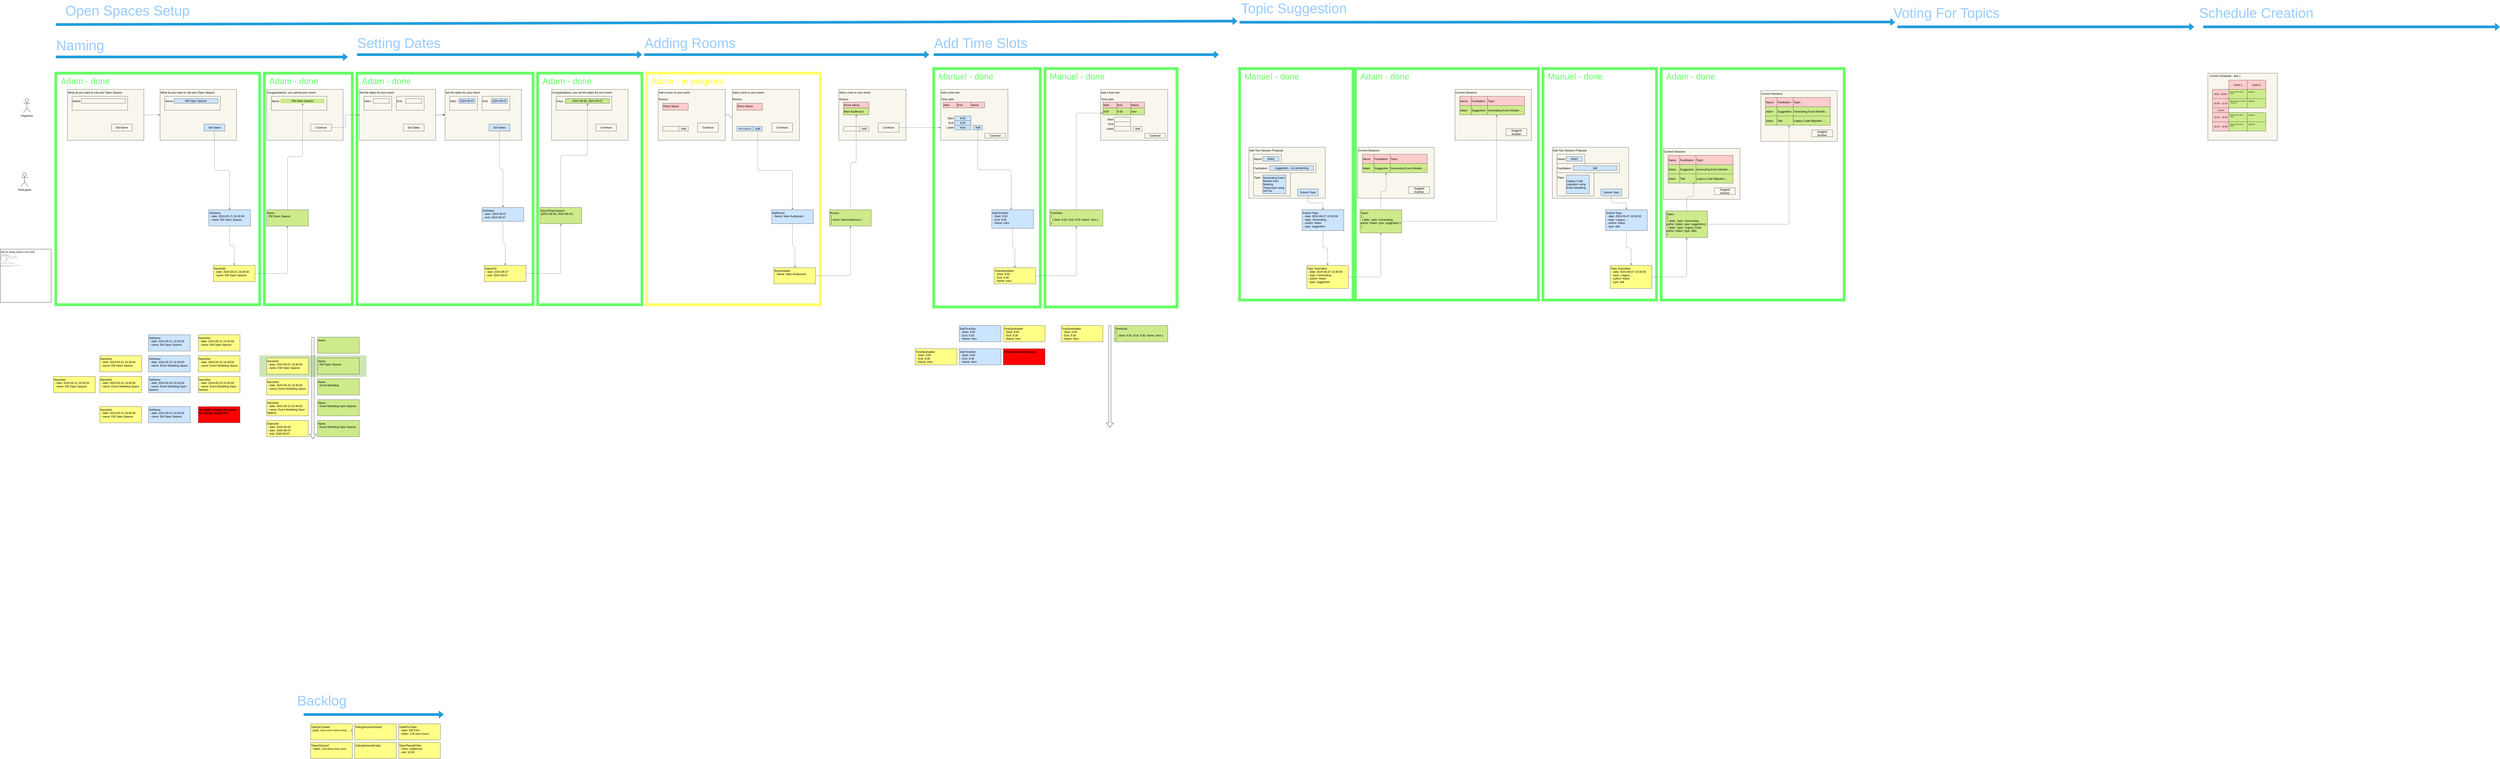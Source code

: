 <mxfile>
    <diagram id="J-dPGnQl9cI3L02o_4ir" name="Page-1">
        <mxGraphModel dx="1880" dy="954" grid="1" gridSize="10" guides="1" tooltips="1" connect="1" arrows="1" fold="1" page="1" pageScale="1" pageWidth="26000" pageHeight="6000" math="0" shadow="0">
            <root>
                <mxCell id="0"/>
                <object label="progress" id="109">
                    <mxCell parent="0"/>
                </object>
                <mxCell id="110" value="Adam - done" style="rounded=0;whiteSpace=wrap;html=1;strokeColor=#66FF66;fontFamily=Helvetica;fontSize=37;fillColor=none;align=left;verticalAlign=top;fontColor=#66FF66;strokeWidth=12;spacing=8;spacingLeft=13;" parent="109" vertex="1">
                    <mxGeometry x="280" y="330" width="880" height="1000" as="geometry"/>
                </mxCell>
                <mxCell id="111" value="Adam - done" style="rounded=0;whiteSpace=wrap;html=1;strokeColor=#66FF66;fontFamily=Helvetica;fontSize=37;fillColor=none;align=left;verticalAlign=top;fontColor=#66FF66;strokeWidth=12;spacing=8;spacingLeft=13;" parent="109" vertex="1">
                    <mxGeometry x="1180" y="330" width="380" height="1000" as="geometry"/>
                </mxCell>
                <mxCell id="112" value="Adam - done" style="rounded=0;whiteSpace=wrap;html=1;strokeColor=#66FF66;fontFamily=Helvetica;fontSize=37;fillColor=none;align=left;verticalAlign=top;fontColor=#66FF66;strokeWidth=12;spacing=8;spacingLeft=13;" parent="109" vertex="1">
                    <mxGeometry x="1580" y="330" width="760" height="1000" as="geometry"/>
                </mxCell>
                <mxCell id="129" value="Adam - done" style="rounded=0;whiteSpace=wrap;html=1;strokeColor=#66FF66;fontFamily=Helvetica;fontSize=37;fillColor=none;align=left;verticalAlign=top;fontColor=#66FF66;strokeWidth=12;spacing=8;spacingLeft=13;" parent="109" vertex="1">
                    <mxGeometry x="2360" y="330" width="450" height="1000" as="geometry"/>
                </mxCell>
                <mxCell id="130" value="Manuel - done" style="rounded=0;whiteSpace=wrap;html=1;strokeColor=#66FF66;fontFamily=Helvetica;fontSize=37;fillColor=none;align=left;verticalAlign=top;fontColor=#66FF66;strokeWidth=12;spacing=8;spacingLeft=13;" parent="109" vertex="1">
                    <mxGeometry x="5390" y="310" width="490" height="1000" as="geometry"/>
                </mxCell>
                <mxCell id="131" value="Adam - done" style="rounded=0;whiteSpace=wrap;html=1;strokeColor=#66FF66;fontFamily=Helvetica;fontSize=37;fillColor=none;align=left;verticalAlign=top;gradientColor=none;fontColor=#66FF66;strokeWidth=12;spacing=8;spacingLeft=13;" parent="109" vertex="1">
                    <mxGeometry x="5890" y="310" width="790" height="1000" as="geometry"/>
                </mxCell>
                <mxCell id="176" value="Manuel - done" style="rounded=0;whiteSpace=wrap;html=1;strokeColor=#66FF66;fontFamily=Helvetica;fontSize=37;fillColor=none;align=left;verticalAlign=top;fontColor=#66FF66;strokeWidth=12;spacing=8;spacingLeft=13;" parent="109" vertex="1">
                    <mxGeometry x="6700" y="310" width="490" height="1000" as="geometry"/>
                </mxCell>
                <mxCell id="189" value="Adam - done" style="rounded=0;whiteSpace=wrap;html=1;strokeColor=#66FF66;fontFamily=Helvetica;fontSize=37;fillColor=none;align=left;verticalAlign=top;gradientColor=none;fontColor=#66FF66;strokeWidth=12;spacing=8;spacingLeft=13;" parent="109" vertex="1">
                    <mxGeometry x="7210" y="310" width="790" height="1000" as="geometry"/>
                </mxCell>
                <mxCell id="481" value="Adam - in progress" style="rounded=0;whiteSpace=wrap;html=1;strokeColor=#FFFF66;fontFamily=Helvetica;fontSize=37;fillColor=none;align=left;verticalAlign=top;fontColor=#FFFF33;strokeWidth=12;spacing=8;spacingLeft=13;" parent="109" vertex="1">
                    <mxGeometry x="2830" y="330" width="750" height="1000" as="geometry"/>
                </mxCell>
                <mxCell id="530" value="Manuel - done" style="rounded=0;whiteSpace=wrap;html=1;strokeColor=#66FF66;fontFamily=Helvetica;fontSize=37;fillColor=none;align=left;verticalAlign=top;fontColor=#66FF66;strokeWidth=12;spacing=8;spacingLeft=13;" parent="109" vertex="1">
                    <mxGeometry x="4070" y="310" width="460" height="1030" as="geometry"/>
                </mxCell>
                <mxCell id="539" value="Manuel - done" style="rounded=0;whiteSpace=wrap;html=1;strokeColor=#66FF66;fontFamily=Helvetica;fontSize=37;fillColor=none;align=left;verticalAlign=top;fontColor=#66FF66;strokeWidth=12;spacing=8;spacingLeft=13;" parent="109" vertex="1">
                    <mxGeometry x="4550" y="310" width="570" height="1030" as="geometry"/>
                </mxCell>
                <object label="Event Model" id="1">
                    <mxCell parent="0"/>
                </object>
                <mxCell id="4" value="Organizer" style="shape=umlActor;verticalLabelPosition=bottom;verticalAlign=top;html=1;outlineConnect=0;" parent="1" vertex="1">
                    <mxGeometry x="140" y="440" width="30" height="60" as="geometry"/>
                </mxCell>
                <mxCell id="6" value="Participant" style="shape=umlActor;verticalLabelPosition=bottom;verticalAlign=top;html=1;outlineConnect=0;" parent="1" vertex="1">
                    <mxGeometry x="130" y="760" width="30" height="60" as="geometry"/>
                </mxCell>
                <mxCell id="11" value="&lt;font color=&quot;#000000&quot;&gt;What do you want to call your Open Spaces&lt;/font&gt;" style="rounded=0;whiteSpace=wrap;html=1;fillColor=#f9f7ed;strokeColor=#36393d;align=left;verticalAlign=top;" parent="1" vertex="1">
                    <mxGeometry x="730" y="400" width="330" height="220" as="geometry"/>
                </mxCell>
                <mxCell id="13" value="&lt;font color=&quot;#000000&quot;&gt;Name:&lt;/font&gt;" style="rounded=0;whiteSpace=wrap;html=1;fillColor=#f9f7ed;strokeColor=#36393d;horizontal=1;align=left;verticalAlign=top;spacingTop=7;" parent="1" vertex="1">
                    <mxGeometry x="750" y="430" width="240" height="60" as="geometry"/>
                </mxCell>
                <mxCell id="23" style="edgeStyle=orthogonalEdgeStyle;html=1;entryX=0.5;entryY=0;entryDx=0;entryDy=0;strokeColor=#808080;fontFamily=Helvetica;fontSize=12;fontColor=#000000;" parent="1" source="14" target="19" edge="1">
                    <mxGeometry relative="1" as="geometry"/>
                </mxCell>
                <mxCell id="14" value="&lt;font color=&quot;#000000&quot;&gt;Set Name&lt;/font&gt;" style="rounded=0;whiteSpace=wrap;html=1;strokeColor=#36393d;fontFamily=Helvetica;fontSize=12;fillColor=#cce5ff;" parent="1" vertex="1">
                    <mxGeometry x="920" y="550" width="90" height="30" as="geometry"/>
                </mxCell>
                <mxCell id="29" style="edgeStyle=orthogonalEdgeStyle;shape=connector;rounded=1;html=1;entryX=0.5;entryY=0;entryDx=0;entryDy=0;labelBackgroundColor=default;strokeColor=#808080;fontFamily=Helvetica;fontSize=12;fontColor=#000000;endArrow=classic;" parent="1" source="19" target="28" edge="1">
                    <mxGeometry relative="1" as="geometry"/>
                </mxCell>
                <mxCell id="19" value="&lt;font color=&quot;#000000&quot;&gt;SetName&lt;br&gt;&amp;nbsp;- date: 2024-05-21 16:30:00&lt;br&gt;&amp;nbsp;- name: EM Open Spaces&lt;br&gt;&lt;/font&gt;" style="rounded=0;whiteSpace=wrap;html=1;strokeColor=#36393d;fontFamily=Helvetica;fontSize=12;fillColor=#cce5ff;verticalAlign=top;align=left;" parent="1" vertex="1">
                    <mxGeometry x="940" y="920" width="180" height="70" as="geometry"/>
                </mxCell>
                <mxCell id="20" value="&lt;font color=&quot;#000000&quot;&gt;EM Open Spaces&lt;/font&gt;" style="rounded=0;whiteSpace=wrap;html=1;strokeColor=#36393d;fontFamily=Helvetica;fontSize=12;fillColor=#cce5ff;" parent="1" vertex="1">
                    <mxGeometry x="790" y="440" width="190" height="20" as="geometry"/>
                </mxCell>
                <mxCell id="30" style="edgeStyle=orthogonalEdgeStyle;shape=connector;rounded=1;html=1;entryX=0;entryY=0.5;entryDx=0;entryDy=0;labelBackgroundColor=default;strokeColor=#808080;fontFamily=Helvetica;fontSize=12;fontColor=#000000;endArrow=classic;" parent="1" source="24" target="11" edge="1">
                    <mxGeometry relative="1" as="geometry"/>
                </mxCell>
                <mxCell id="24" value="&lt;font color=&quot;#000000&quot;&gt;What do you want to call your Open Spaces&lt;/font&gt;" style="rounded=0;whiteSpace=wrap;html=1;fillColor=#f9f7ed;strokeColor=#36393d;align=left;verticalAlign=top;" parent="1" vertex="1">
                    <mxGeometry x="330" y="400" width="330" height="220" as="geometry"/>
                </mxCell>
                <mxCell id="25" value="&lt;font color=&quot;#000000&quot;&gt;Name:&lt;/font&gt;" style="rounded=0;whiteSpace=wrap;html=1;fillColor=#f9f7ed;strokeColor=#36393d;horizontal=1;align=left;verticalAlign=top;spacingTop=7;" parent="1" vertex="1">
                    <mxGeometry x="350" y="430" width="240" height="60" as="geometry"/>
                </mxCell>
                <mxCell id="26" value="&lt;font color=&quot;#000000&quot;&gt;Set Name&lt;/font&gt;" style="rounded=0;whiteSpace=wrap;html=1;strokeColor=#36393d;fontFamily=Helvetica;fontSize=12;fillColor=#f9f7ed;" parent="1" vertex="1">
                    <mxGeometry x="520" y="550" width="90" height="30" as="geometry"/>
                </mxCell>
                <mxCell id="27" value="" style="rounded=0;whiteSpace=wrap;html=1;strokeColor=#36393d;fontFamily=Helvetica;fontSize=12;fillColor=#f9f7ed;" parent="1" vertex="1">
                    <mxGeometry x="390" y="440" width="190" height="20" as="geometry"/>
                </mxCell>
                <mxCell id="42" style="edgeStyle=orthogonalEdgeStyle;shape=connector;rounded=1;html=1;entryX=0.5;entryY=1;entryDx=0;entryDy=0;labelBackgroundColor=default;strokeColor=#808080;fontFamily=Helvetica;fontSize=12;fontColor=#000000;endArrow=classic;" parent="1" source="28" target="41" edge="1">
                    <mxGeometry relative="1" as="geometry"/>
                </mxCell>
                <mxCell id="28" value="&lt;font color=&quot;#000000&quot;&gt;NameSet&lt;br&gt;&amp;nbsp;- date: 2024-05-21 16:30:00&lt;br&gt;&amp;nbsp;- name: EM Open Spaces&lt;br&gt;&lt;/font&gt;" style="rounded=0;whiteSpace=wrap;html=1;strokeColor=#36393d;fontFamily=Helvetica;fontSize=12;fillColor=#ffff88;verticalAlign=top;align=left;" parent="1" vertex="1">
                    <mxGeometry x="960" y="1160" width="180" height="70" as="geometry"/>
                </mxCell>
                <mxCell id="37" value="&lt;font color=&quot;#000000&quot;&gt;Congratulations, you named your event&lt;/font&gt;" style="rounded=0;whiteSpace=wrap;html=1;fillColor=#f9f7ed;strokeColor=#36393d;align=left;verticalAlign=top;" parent="1" vertex="1">
                    <mxGeometry x="1190" y="400" width="330" height="220" as="geometry"/>
                </mxCell>
                <mxCell id="38" value="&lt;font color=&quot;#000000&quot;&gt;Name:&lt;/font&gt;" style="rounded=0;whiteSpace=wrap;html=1;fillColor=#f9f7ed;strokeColor=#36393d;horizontal=1;align=left;verticalAlign=top;spacingTop=7;" parent="1" vertex="1">
                    <mxGeometry x="1210" y="430" width="240" height="60" as="geometry"/>
                </mxCell>
                <mxCell id="50" style="edgeStyle=orthogonalEdgeStyle;shape=connector;rounded=1;html=1;entryX=0;entryY=0.5;entryDx=0;entryDy=0;labelBackgroundColor=default;strokeColor=#808080;fontFamily=Helvetica;fontSize=12;fontColor=#000000;endArrow=classic;" parent="1" source="39" target="44" edge="1">
                    <mxGeometry relative="1" as="geometry"/>
                </mxCell>
                <mxCell id="39" value="&lt;font color=&quot;#000000&quot;&gt;Continue&lt;/font&gt;" style="rounded=0;whiteSpace=wrap;html=1;strokeColor=#36393d;fontFamily=Helvetica;fontSize=12;fillColor=#f9f7ed;" parent="1" vertex="1">
                    <mxGeometry x="1380" y="550" width="90" height="30" as="geometry"/>
                </mxCell>
                <mxCell id="40" value="&lt;font color=&quot;#000000&quot;&gt;EM Open Spaces&lt;/font&gt;" style="rounded=0;whiteSpace=wrap;html=1;strokeColor=none;fontFamily=Helvetica;fontSize=12;fillColor=#cdeb8b;" parent="1" vertex="1">
                    <mxGeometry x="1250" y="440" width="190" height="20" as="geometry"/>
                </mxCell>
                <mxCell id="43" style="edgeStyle=orthogonalEdgeStyle;shape=connector;rounded=1;html=1;labelBackgroundColor=default;strokeColor=#808080;fontFamily=Helvetica;fontSize=12;fontColor=#000000;endArrow=classic;entryX=0.5;entryY=1;entryDx=0;entryDy=0;" parent="1" source="41" target="40" edge="1">
                    <mxGeometry relative="1" as="geometry">
                        <mxPoint x="1300" y="820" as="targetPoint"/>
                    </mxGeometry>
                </mxCell>
                <mxCell id="41" value="&lt;font color=&quot;#000000&quot;&gt;Name&lt;br&gt;&amp;nbsp; EM Open Spaces&lt;br&gt;&lt;/font&gt;" style="rounded=0;whiteSpace=wrap;html=1;strokeColor=#36393d;fontFamily=Helvetica;fontSize=12;fillColor=#cdeb8b;verticalAlign=top;align=left;" parent="1" vertex="1">
                    <mxGeometry x="1190" y="920" width="180" height="70" as="geometry"/>
                </mxCell>
                <mxCell id="57" style="edgeStyle=orthogonalEdgeStyle;shape=connector;rounded=1;html=1;exitX=1;exitY=0.5;exitDx=0;exitDy=0;entryX=0;entryY=0.5;entryDx=0;entryDy=0;labelBackgroundColor=default;strokeColor=#333333;fontFamily=Helvetica;fontSize=12;fontColor=#000000;endArrow=classic;" parent="1" source="44" target="51" edge="1">
                    <mxGeometry relative="1" as="geometry"/>
                </mxCell>
                <mxCell id="44" value="&lt;font color=&quot;#000000&quot;&gt;Set the dates for your event&lt;/font&gt;" style="rounded=0;whiteSpace=wrap;html=1;fillColor=#f9f7ed;strokeColor=#36393d;align=left;verticalAlign=top;" parent="1" vertex="1">
                    <mxGeometry x="1590" y="400" width="330" height="220" as="geometry"/>
                </mxCell>
                <mxCell id="45" value="&lt;font color=&quot;#000000&quot;&gt;Start:&lt;/font&gt;" style="rounded=0;whiteSpace=wrap;html=1;fillColor=#f9f7ed;strokeColor=#36393d;horizontal=1;align=left;verticalAlign=top;spacingTop=7;" parent="1" vertex="1">
                    <mxGeometry x="1610" y="430" width="120" height="60" as="geometry"/>
                </mxCell>
                <mxCell id="46" value="&lt;font color=&quot;#000000&quot;&gt;Set Dates&lt;/font&gt;" style="rounded=0;whiteSpace=wrap;html=1;strokeColor=#36393d;fontFamily=Helvetica;fontSize=12;fillColor=#f9f7ed;" parent="1" vertex="1">
                    <mxGeometry x="1780" y="550" width="90" height="30" as="geometry"/>
                </mxCell>
                <mxCell id="47" value="" style="rounded=0;whiteSpace=wrap;html=1;strokeColor=#36393d;fontFamily=Helvetica;fontSize=12;fillColor=#f9f7ed;fontColor=#000000;" parent="1" vertex="1">
                    <mxGeometry x="1650" y="440" width="70" height="20" as="geometry"/>
                </mxCell>
                <mxCell id="48" value="&lt;font color=&quot;#000000&quot;&gt;End:&lt;/font&gt;" style="rounded=0;whiteSpace=wrap;html=1;fillColor=#f9f7ed;strokeColor=#36393d;horizontal=1;align=left;verticalAlign=top;spacingTop=7;" parent="1" vertex="1">
                    <mxGeometry x="1750" y="430" width="120" height="60" as="geometry"/>
                </mxCell>
                <mxCell id="49" value="" style="rounded=0;whiteSpace=wrap;html=1;strokeColor=#36393d;fontFamily=Helvetica;fontSize=12;fillColor=#f9f7ed;fontColor=#000000;" parent="1" vertex="1">
                    <mxGeometry x="1790" y="440" width="70" height="20" as="geometry"/>
                </mxCell>
                <mxCell id="51" value="&lt;font color=&quot;#000000&quot;&gt;Set the dates for your event&lt;/font&gt;" style="rounded=0;whiteSpace=wrap;html=1;fillColor=#f9f7ed;strokeColor=#36393d;align=left;verticalAlign=top;" parent="1" vertex="1">
                    <mxGeometry x="1960" y="400" width="330" height="220" as="geometry"/>
                </mxCell>
                <mxCell id="52" value="&lt;font color=&quot;#000000&quot;&gt;Start:&lt;/font&gt;" style="rounded=0;whiteSpace=wrap;html=1;fillColor=#f9f7ed;strokeColor=#36393d;horizontal=1;align=left;verticalAlign=top;spacingTop=7;" parent="1" vertex="1">
                    <mxGeometry x="1980" y="430" width="120" height="60" as="geometry"/>
                </mxCell>
                <mxCell id="115" style="edgeStyle=orthogonalEdgeStyle;html=1;exitX=0.5;exitY=1;exitDx=0;exitDy=0;entryX=0.5;entryY=0;entryDx=0;entryDy=0;fontSize=12;strokeColor=#808080;fontColor=#000000;" parent="1" source="53" target="114" edge="1">
                    <mxGeometry relative="1" as="geometry"/>
                </mxCell>
                <mxCell id="53" value="&lt;font color=&quot;#000000&quot;&gt;Set Dates&lt;/font&gt;" style="rounded=0;whiteSpace=wrap;html=1;strokeColor=#36393d;fontFamily=Helvetica;fontSize=12;fillColor=#cce5ff;" parent="1" vertex="1">
                    <mxGeometry x="2150" y="550" width="90" height="30" as="geometry"/>
                </mxCell>
                <mxCell id="54" value="2024-06-07" style="rounded=0;whiteSpace=wrap;html=1;strokeColor=#36393d;fontFamily=Helvetica;fontSize=12;fillColor=#cce5ff;fontColor=#000000;" parent="1" vertex="1">
                    <mxGeometry x="2020" y="440" width="70" height="20" as="geometry"/>
                </mxCell>
                <mxCell id="55" value="&lt;font color=&quot;#000000&quot;&gt;End:&lt;/font&gt;" style="rounded=0;whiteSpace=wrap;html=1;fillColor=#f9f7ed;strokeColor=#36393d;horizontal=1;align=left;verticalAlign=top;spacingTop=7;" parent="1" vertex="1">
                    <mxGeometry x="2120" y="430" width="120" height="60" as="geometry"/>
                </mxCell>
                <mxCell id="56" value="2024-06-07" style="rounded=0;whiteSpace=wrap;html=1;strokeColor=#36393d;fontFamily=Helvetica;fontSize=12;fillColor=#cce5ff;fontColor=#000000;" parent="1" vertex="1">
                    <mxGeometry x="2160" y="440" width="70" height="20" as="geometry"/>
                </mxCell>
                <mxCell id="58" value="&lt;font color=&quot;#000000&quot;&gt;Add Your Session Proposal&lt;/font&gt;" style="rounded=0;whiteSpace=wrap;html=1;fillColor=#f9f7ed;strokeColor=#36393d;align=left;verticalAlign=top;" parent="1" vertex="1">
                    <mxGeometry x="5430" y="650" width="330" height="220" as="geometry"/>
                </mxCell>
                <mxCell id="59" value="&lt;font color=&quot;#000000&quot;&gt;Name:&lt;/font&gt;" style="rounded=0;whiteSpace=wrap;html=1;fillColor=#f9f7ed;strokeColor=#36393d;horizontal=1;align=left;verticalAlign=top;spacingTop=7;" parent="1" vertex="1">
                    <mxGeometry x="5450" y="680" width="120" height="40" as="geometry"/>
                </mxCell>
                <mxCell id="71" style="edgeStyle=orthogonalEdgeStyle;shape=connector;rounded=1;html=1;entryX=0.5;entryY=0;entryDx=0;entryDy=0;labelBackgroundColor=default;strokeColor=#808080;fontFamily=Helvetica;fontSize=12;fontColor=#000000;endArrow=classic;" parent="1" source="60" target="67" edge="1">
                    <mxGeometry relative="1" as="geometry"/>
                </mxCell>
                <mxCell id="60" value="&lt;font color=&quot;#000000&quot;&gt;Submit Topic&lt;/font&gt;" style="rounded=0;whiteSpace=wrap;html=1;strokeColor=#36393d;fontFamily=Helvetica;fontSize=12;fillColor=#cce5ff;" parent="1" vertex="1">
                    <mxGeometry x="5640" y="830" width="90" height="30" as="geometry"/>
                </mxCell>
                <mxCell id="61" value="Adam" style="rounded=0;whiteSpace=wrap;html=1;strokeColor=#36393d;fontFamily=Helvetica;fontSize=12;fillColor=#cce5ff;fontColor=#000000;" parent="1" vertex="1">
                    <mxGeometry x="5490" y="690" width="70" height="20" as="geometry"/>
                </mxCell>
                <mxCell id="62" value="&lt;font color=&quot;#000000&quot;&gt;Topic:&lt;/font&gt;" style="rounded=0;whiteSpace=wrap;html=1;fillColor=#f9f7ed;strokeColor=#36393d;horizontal=1;align=left;verticalAlign=top;spacingTop=7;" parent="1" vertex="1">
                    <mxGeometry x="5450" y="760" width="160" height="100" as="geometry"/>
                </mxCell>
                <mxCell id="63" value="Generating Event Models from Meeting Transcripts using GPT4o" style="rounded=0;whiteSpace=wrap;html=1;strokeColor=#36393d;fontFamily=Helvetica;fontSize=12;fillColor=#cce5ff;fontColor=#000000;align=left;" parent="1" vertex="1">
                    <mxGeometry x="5490" y="770" width="100" height="80" as="geometry"/>
                </mxCell>
                <mxCell id="64" value="Facilitation:&amp;nbsp;" style="rounded=0;whiteSpace=wrap;html=1;fillColor=#f9f7ed;strokeColor=#36393d;horizontal=1;align=left;verticalAlign=top;spacingTop=7;fontColor=#000000;" parent="1" vertex="1">
                    <mxGeometry x="5450" y="720" width="270" height="40" as="geometry"/>
                </mxCell>
                <mxCell id="65" value="suggestion - not presenting" style="rounded=0;whiteSpace=wrap;html=1;strokeColor=#36393d;fontFamily=Helvetica;fontSize=12;fillColor=#cce5ff;fontColor=#000000;" parent="1" vertex="1">
                    <mxGeometry x="5520" y="730" width="190" height="20" as="geometry"/>
                </mxCell>
                <mxCell id="66" style="edgeStyle=orthogonalEdgeStyle;shape=connector;rounded=1;html=1;entryX=0.5;entryY=0;entryDx=0;entryDy=0;labelBackgroundColor=default;strokeColor=#808080;fontFamily=Helvetica;fontSize=12;fontColor=#000000;endArrow=classic;" parent="1" source="67" target="69" edge="1">
                    <mxGeometry relative="1" as="geometry"/>
                </mxCell>
                <mxCell id="67" value="&lt;font color=&quot;#000000&quot;&gt;Submit Topic&lt;br&gt;&amp;nbsp;- date: 2024-06-07 10:30:00&lt;br&gt;&amp;nbsp;- topic: Generating ...&lt;br&gt;&amp;nbsp;- author: Adam&lt;br&gt;&amp;nbsp;- type: suggestion&lt;br&gt;&lt;/font&gt;" style="rounded=0;whiteSpace=wrap;html=1;strokeColor=#36393d;fontFamily=Helvetica;fontSize=12;fillColor=#cce5ff;verticalAlign=top;align=left;" parent="1" vertex="1">
                    <mxGeometry x="5660" y="920" width="180" height="90" as="geometry"/>
                </mxCell>
                <mxCell id="68" style="edgeStyle=orthogonalEdgeStyle;shape=connector;rounded=1;html=1;entryX=0.5;entryY=1;entryDx=0;entryDy=0;labelBackgroundColor=default;strokeColor=#808080;fontFamily=Helvetica;fontSize=12;fontColor=#000000;endArrow=classic;" parent="1" source="69" target="70" edge="1">
                    <mxGeometry relative="1" as="geometry"/>
                </mxCell>
                <mxCell id="69" value="&lt;span style=&quot;color: rgb(0, 0, 0);&quot;&gt;Topic Submitted&lt;/span&gt;&lt;br style=&quot;color: rgb(0, 0, 0);&quot;&gt;&lt;span style=&quot;color: rgb(0, 0, 0);&quot;&gt;&amp;nbsp;- date: 2024-06-07 10:30:00&lt;/span&gt;&lt;br style=&quot;color: rgb(0, 0, 0);&quot;&gt;&lt;span style=&quot;color: rgb(0, 0, 0);&quot;&gt;&amp;nbsp;- topic: Generating ...&lt;/span&gt;&lt;br style=&quot;color: rgb(0, 0, 0);&quot;&gt;&lt;span style=&quot;color: rgb(0, 0, 0);&quot;&gt;&amp;nbsp;- author: Adam&lt;/span&gt;&lt;br style=&quot;color: rgb(0, 0, 0);&quot;&gt;&lt;span style=&quot;color: rgb(0, 0, 0);&quot;&gt;&amp;nbsp;- type: suggestion&lt;/span&gt;&lt;font color=&quot;#000000&quot;&gt;&lt;br&gt;&lt;/font&gt;" style="rounded=0;whiteSpace=wrap;html=1;strokeColor=#36393d;fontFamily=Helvetica;fontSize=12;fillColor=#ffff88;verticalAlign=top;align=left;" parent="1" vertex="1">
                    <mxGeometry x="5680" y="1160" width="180" height="100" as="geometry"/>
                </mxCell>
                <mxCell id="70" value="&lt;font&gt;Topics&lt;br&gt;&amp;nbsp;[&lt;br&gt;&amp;nbsp; { date:, topic: Generating, author: Adam, type: suggestion },&lt;br&gt;&amp;nbsp;]&lt;br&gt;&lt;/font&gt;" style="rounded=0;whiteSpace=wrap;html=1;strokeColor=#36393d;fontFamily=Helvetica;fontSize=12;fillColor=#cdeb8b;verticalAlign=top;align=left;fontColor=#000000;" parent="1" vertex="1">
                    <mxGeometry x="5910" y="920" width="180" height="100" as="geometry"/>
                </mxCell>
                <mxCell id="72" value="&lt;font color=&quot;#000000&quot;&gt;Current Sessions&lt;/font&gt;" style="rounded=0;whiteSpace=wrap;html=1;fillColor=#f9f7ed;strokeColor=#36393d;align=left;verticalAlign=top;" parent="1" vertex="1">
                    <mxGeometry x="5900" y="650" width="330" height="220" as="geometry"/>
                </mxCell>
                <mxCell id="73" value="&lt;font color=&quot;#000000&quot;&gt;Name:&lt;/font&gt;" style="rounded=0;whiteSpace=wrap;html=1;fillColor=#ffcccc;strokeColor=#36393d;horizontal=1;align=left;verticalAlign=top;spacingTop=7;" parent="1" vertex="1">
                    <mxGeometry x="5920" y="680" width="50" height="40" as="geometry"/>
                </mxCell>
                <mxCell id="76" value="&lt;font color=&quot;#000000&quot;&gt;Topic:&lt;/font&gt;" style="rounded=0;whiteSpace=wrap;html=1;fillColor=#ffcccc;strokeColor=#36393d;horizontal=1;align=left;verticalAlign=top;spacingTop=7;" parent="1" vertex="1">
                    <mxGeometry x="6040" y="680" width="160" height="40" as="geometry"/>
                </mxCell>
                <mxCell id="78" value="Facilitation:&amp;nbsp;" style="rounded=0;whiteSpace=wrap;html=1;fillColor=#ffcccc;strokeColor=#36393d;horizontal=1;align=left;verticalAlign=top;spacingTop=7;fontColor=#000000;" parent="1" vertex="1">
                    <mxGeometry x="5970" y="680" width="70" height="40" as="geometry"/>
                </mxCell>
                <mxCell id="80" value="&lt;font color=&quot;#000000&quot;&gt;Adam&lt;/font&gt;" style="rounded=0;whiteSpace=wrap;html=1;fillColor=#cdeb8b;strokeColor=#36393d;horizontal=1;align=left;verticalAlign=top;spacingTop=7;" parent="1" vertex="1">
                    <mxGeometry x="5920" y="720" width="50" height="40" as="geometry"/>
                </mxCell>
                <mxCell id="81" value="&lt;font color=&quot;#000000&quot;&gt;Generating Event Models ...&lt;/font&gt;" style="rounded=0;whiteSpace=wrap;html=1;fillColor=#cdeb8b;strokeColor=#36393d;horizontal=1;align=left;verticalAlign=top;spacingTop=7;" parent="1" vertex="1">
                    <mxGeometry x="6040" y="720" width="160" height="40" as="geometry"/>
                </mxCell>
                <mxCell id="82" value="Suggestion" style="rounded=0;whiteSpace=wrap;html=1;fillColor=#cdeb8b;strokeColor=#36393d;horizontal=1;align=left;verticalAlign=top;spacingTop=7;fontColor=#000000;" parent="1" vertex="1">
                    <mxGeometry x="5970" y="720" width="70" height="40" as="geometry"/>
                </mxCell>
                <mxCell id="83" value="&lt;font color=&quot;#000000&quot;&gt;Suggest Another&lt;/font&gt;" style="rounded=0;whiteSpace=wrap;html=1;strokeColor=#36393d;fontFamily=Helvetica;fontSize=12;fillColor=#f9f7ed;" parent="1" vertex="1">
                    <mxGeometry x="6120" y="820" width="90" height="30" as="geometry"/>
                </mxCell>
                <mxCell id="84" style="edgeStyle=orthogonalEdgeStyle;shape=connector;rounded=1;html=1;entryX=0.75;entryY=1;entryDx=0;entryDy=0;labelBackgroundColor=default;strokeColor=#808080;fontFamily=Helvetica;fontSize=12;fontColor=#000000;endArrow=classic;" parent="1" source="70" target="82" edge="1">
                    <mxGeometry relative="1" as="geometry"/>
                </mxCell>
                <mxCell id="85" value="&lt;font color=&quot;#000000&quot;&gt;Current Schedule - day 1&lt;br&gt;&lt;/font&gt;" style="rounded=0;whiteSpace=wrap;html=1;fillColor=#f9f7ed;strokeColor=#36393d;align=left;verticalAlign=top;spacing=0;spacingLeft=8;" parent="1" vertex="1">
                    <mxGeometry x="9570" y="330" width="300" height="290" as="geometry"/>
                </mxCell>
                <mxCell id="86" value="&lt;font color=&quot;#000000&quot;&gt;room 1&lt;/font&gt;" style="rounded=0;whiteSpace=wrap;html=1;fillColor=#ffcccc;strokeColor=#36393d;horizontal=1;align=center;verticalAlign=top;spacingTop=7;" parent="1" vertex="1">
                    <mxGeometry x="9660" y="360" width="80" height="40" as="geometry"/>
                </mxCell>
                <mxCell id="88" value="room 2" style="rounded=0;whiteSpace=wrap;html=1;fillColor=#ffcccc;strokeColor=#36393d;horizontal=1;align=center;verticalAlign=top;spacingTop=7;fontColor=#000000;" parent="1" vertex="1">
                    <mxGeometry x="9740" y="360" width="80" height="40" as="geometry"/>
                </mxCell>
                <mxCell id="89" value="&lt;font color=&quot;#000000&quot; style=&quot;font-size: 6px;&quot;&gt;Generate Event Model&lt;br style=&quot;font-size: 6px;&quot;&gt;- Adam&lt;br style=&quot;font-size: 6px;&quot;&gt;&lt;/font&gt;" style="rounded=0;whiteSpace=wrap;html=1;fillColor=#cdeb8b;strokeColor=#36393d;horizontal=1;align=left;verticalAlign=top;spacingTop=0;fontSize=6;spacing=3;" parent="1" vertex="1">
                    <mxGeometry x="9660" y="400" width="80" height="40" as="geometry"/>
                </mxCell>
                <mxCell id="91" value="Suggestion" style="rounded=0;whiteSpace=wrap;html=1;fillColor=#cdeb8b;strokeColor=#36393d;horizontal=1;align=left;verticalAlign=top;spacingTop=0;fontColor=#000000;fontSize=6;spacing=3;" parent="1" vertex="1">
                    <mxGeometry x="9740" y="400" width="80" height="40" as="geometry"/>
                </mxCell>
                <mxCell id="93" value="&lt;font color=&quot;#000000&quot; style=&quot;font-size: 10px;&quot;&gt;9:00 - 10:30&lt;/font&gt;" style="rounded=0;whiteSpace=wrap;html=1;fillColor=#ffcccc;strokeColor=#36393d;horizontal=1;align=center;verticalAlign=middle;spacingTop=0;fontSize=10;spacing=0;" parent="1" vertex="1">
                    <mxGeometry x="9590" y="400" width="70" height="40" as="geometry"/>
                </mxCell>
                <mxCell id="94" value="&lt;font color=&quot;#000000&quot; style=&quot;font-size: 10px;&quot;&gt;10:45 - 12:15&lt;/font&gt;" style="rounded=0;whiteSpace=wrap;html=1;fillColor=#ffcccc;strokeColor=#36393d;horizontal=1;align=center;verticalAlign=middle;spacingTop=0;fontSize=10;spacing=0;" parent="1" vertex="1">
                    <mxGeometry x="9590" y="440" width="70" height="40" as="geometry"/>
                </mxCell>
                <mxCell id="95" value="&lt;font color=&quot;#000000&quot; style=&quot;font-size: 10px;&quot;&gt;Lunch&lt;/font&gt;" style="rounded=0;whiteSpace=wrap;html=1;fillColor=#ffcccc;strokeColor=#36393d;horizontal=1;align=center;verticalAlign=middle;spacingTop=0;fontSize=10;spacing=0;" parent="1" vertex="1">
                    <mxGeometry x="9590" y="480" width="70" height="20" as="geometry"/>
                </mxCell>
                <mxCell id="96" value="&lt;font color=&quot;#000000&quot; style=&quot;font-size: 10px;&quot;&gt;13:15 - 14:45&lt;/font&gt;" style="rounded=0;whiteSpace=wrap;html=1;fillColor=#ffcccc;strokeColor=#36393d;horizontal=1;align=center;verticalAlign=middle;spacingTop=0;fontSize=10;spacing=0;" parent="1" vertex="1">
                    <mxGeometry x="9590" y="500" width="70" height="40" as="geometry"/>
                </mxCell>
                <mxCell id="97" value="&lt;font color=&quot;#000000&quot; style=&quot;font-size: 10px;&quot;&gt;13:15 - 14:45&lt;/font&gt;" style="rounded=0;whiteSpace=wrap;html=1;fillColor=#ffcccc;strokeColor=#36393d;horizontal=1;align=center;verticalAlign=middle;spacingTop=0;fontSize=10;spacing=0;" parent="1" vertex="1">
                    <mxGeometry x="9590" y="540" width="70" height="40" as="geometry"/>
                </mxCell>
                <mxCell id="100" value="&lt;font color=&quot;#000000&quot; style=&quot;font-size: 6px;&quot;&gt;Code Generation from EM&lt;br&gt;&amp;nbsp;- Alexander&lt;br style=&quot;font-size: 6px;&quot;&gt;&lt;/font&gt;" style="rounded=0;whiteSpace=wrap;html=1;fillColor=#cdeb8b;strokeColor=#36393d;horizontal=1;align=left;verticalAlign=top;spacingTop=0;fontSize=6;spacing=3;" parent="1" vertex="1">
                    <mxGeometry x="9660" y="440" width="80" height="40" as="geometry"/>
                </mxCell>
                <mxCell id="101" value="Suggestion" style="rounded=0;whiteSpace=wrap;html=1;fillColor=#cdeb8b;strokeColor=#36393d;horizontal=1;align=left;verticalAlign=top;spacingTop=0;fontColor=#000000;fontSize=6;spacing=3;" parent="1" vertex="1">
                    <mxGeometry x="9740" y="440" width="80" height="40" as="geometry"/>
                </mxCell>
                <mxCell id="104" value="&lt;font color=&quot;#000000&quot; style=&quot;font-size: 6px;&quot;&gt;Generate Event Model&lt;br style=&quot;font-size: 6px;&quot;&gt;- Adam&lt;br style=&quot;font-size: 6px;&quot;&gt;&lt;/font&gt;" style="rounded=0;whiteSpace=wrap;html=1;fillColor=#cdeb8b;strokeColor=#36393d;horizontal=1;align=left;verticalAlign=top;spacingTop=0;fontSize=6;spacing=3;" parent="1" vertex="1">
                    <mxGeometry x="9660" y="500" width="80" height="40" as="geometry"/>
                </mxCell>
                <mxCell id="105" value="Suggestion" style="rounded=0;whiteSpace=wrap;html=1;fillColor=#cdeb8b;strokeColor=#36393d;horizontal=1;align=left;verticalAlign=top;spacingTop=0;fontColor=#000000;fontSize=6;spacing=3;" parent="1" vertex="1">
                    <mxGeometry x="9740" y="500" width="80" height="40" as="geometry"/>
                </mxCell>
                <mxCell id="106" value="&lt;font color=&quot;#000000&quot; style=&quot;font-size: 6px;&quot;&gt;Generate Event Model&lt;br style=&quot;font-size: 6px;&quot;&gt;- Adam&lt;br style=&quot;font-size: 6px;&quot;&gt;&lt;/font&gt;" style="rounded=0;whiteSpace=wrap;html=1;fillColor=#cdeb8b;strokeColor=#36393d;horizontal=1;align=left;verticalAlign=top;spacingTop=0;fontSize=6;spacing=3;" parent="1" vertex="1">
                    <mxGeometry x="9660" y="540" width="80" height="40" as="geometry"/>
                </mxCell>
                <mxCell id="107" value="Suggestion" style="rounded=0;whiteSpace=wrap;html=1;fillColor=#cdeb8b;strokeColor=#36393d;horizontal=1;align=left;verticalAlign=top;spacingTop=0;fontColor=#000000;fontSize=6;spacing=3;" parent="1" vertex="1">
                    <mxGeometry x="9740" y="540" width="80" height="40" as="geometry"/>
                </mxCell>
                <mxCell id="117" style="edgeStyle=orthogonalEdgeStyle;shape=connector;rounded=1;html=1;exitX=0.5;exitY=1;exitDx=0;exitDy=0;entryX=0.5;entryY=0;entryDx=0;entryDy=0;labelBackgroundColor=default;strokeColor=#808080;fontFamily=Helvetica;fontSize=12;fontColor=#000000;endArrow=classic;" parent="1" source="114" target="116" edge="1">
                    <mxGeometry relative="1" as="geometry"/>
                </mxCell>
                <mxCell id="114" value="&lt;font color=&quot;#000000&quot;&gt;SetDates:&lt;br&gt;&amp;nbsp;- start: 2024-06-07&lt;br&gt;&amp;nbsp;- end: 2024-06-07&lt;br&gt;&lt;/font&gt;" style="rounded=0;whiteSpace=wrap;html=1;strokeColor=#36393d;fontFamily=Helvetica;fontSize=12;fillColor=#cce5ff;verticalAlign=top;align=left;" parent="1" vertex="1">
                    <mxGeometry x="2120" y="910" width="180" height="60" as="geometry"/>
                </mxCell>
                <mxCell id="124" style="edgeStyle=orthogonalEdgeStyle;shape=connector;rounded=1;html=1;exitX=1;exitY=0.5;exitDx=0;exitDy=0;entryX=0.5;entryY=1;entryDx=0;entryDy=0;labelBackgroundColor=default;strokeColor=#808080;fontFamily=Helvetica;fontSize=12;fontColor=#000000;endArrow=classic;" parent="1" source="116" target="123" edge="1">
                    <mxGeometry relative="1" as="geometry"/>
                </mxCell>
                <mxCell id="116" value="&lt;font color=&quot;#000000&quot;&gt;DatesSet:&lt;br&gt;&amp;nbsp;- start: 2024-06-07&lt;br&gt;&amp;nbsp;- end: 2024-06-07&lt;br&gt;&lt;/font&gt;" style="rounded=0;whiteSpace=wrap;html=1;strokeColor=#36393d;fontFamily=Helvetica;fontSize=12;fillColor=#ffff88;verticalAlign=top;align=left;" parent="1" vertex="1">
                    <mxGeometry x="2130" y="1160" width="180" height="70" as="geometry"/>
                </mxCell>
                <mxCell id="118" value="&lt;font color=&quot;#000000&quot;&gt;Congratulations, you set the dates for your event&lt;/font&gt;" style="rounded=0;whiteSpace=wrap;html=1;fillColor=#f9f7ed;strokeColor=#36393d;align=left;verticalAlign=top;" parent="1" vertex="1">
                    <mxGeometry x="2420" y="400" width="330" height="220" as="geometry"/>
                </mxCell>
                <mxCell id="119" value="&lt;font color=&quot;#000000&quot;&gt;Days&lt;/font&gt;" style="rounded=0;whiteSpace=wrap;html=1;fillColor=#f9f7ed;strokeColor=#36393d;horizontal=1;align=left;verticalAlign=top;spacingTop=7;" parent="1" vertex="1">
                    <mxGeometry x="2440" y="430" width="240" height="60" as="geometry"/>
                </mxCell>
                <mxCell id="120" value="&lt;font color=&quot;#000000&quot;&gt;Continue&lt;/font&gt;" style="rounded=0;whiteSpace=wrap;html=1;strokeColor=#36393d;fontFamily=Helvetica;fontSize=12;fillColor=#f9f7ed;" parent="1" vertex="1">
                    <mxGeometry x="2610" y="550" width="90" height="30" as="geometry"/>
                </mxCell>
                <mxCell id="121" value="&lt;font color=&quot;#000000&quot;&gt;2024-06-06, 2024-06-07&lt;/font&gt;" style="rounded=0;whiteSpace=wrap;html=1;strokeColor=#36393d;fontFamily=Helvetica;fontSize=12;fillColor=#cdeb8b;" parent="1" vertex="1">
                    <mxGeometry x="2480" y="440" width="190" height="20" as="geometry"/>
                </mxCell>
                <mxCell id="125" style="edgeStyle=orthogonalEdgeStyle;shape=connector;rounded=1;html=1;exitX=0.5;exitY=0;exitDx=0;exitDy=0;entryX=0.5;entryY=1;entryDx=0;entryDy=0;labelBackgroundColor=default;strokeColor=#808080;fontFamily=Helvetica;fontSize=12;fontColor=#000000;endArrow=classic;" parent="1" source="123" target="121" edge="1">
                    <mxGeometry relative="1" as="geometry"/>
                </mxCell>
                <mxCell id="123" value="&lt;font color=&quot;#000000&quot;&gt;DaysOfOpenSpace:&lt;br&gt;&amp;nbsp;[2024-06-06, 2024-06-07]&lt;br&gt;&lt;/font&gt;" style="rounded=0;whiteSpace=wrap;html=1;strokeColor=#36393d;fontFamily=Helvetica;fontSize=12;fillColor=#cdeb8b;verticalAlign=top;align=left;" parent="1" vertex="1">
                    <mxGeometry x="2370" y="910" width="180" height="70" as="geometry"/>
                </mxCell>
                <mxCell id="150" value="&lt;font color=&quot;#000000&quot;&gt;Current Sessions&lt;/font&gt;" style="rounded=0;whiteSpace=wrap;html=1;fillColor=#f9f7ed;strokeColor=#36393d;align=left;verticalAlign=top;" parent="1" vertex="1">
                    <mxGeometry x="6320" y="400" width="330" height="220" as="geometry"/>
                </mxCell>
                <mxCell id="151" value="&lt;font color=&quot;#000000&quot;&gt;Name:&lt;/font&gt;" style="rounded=0;whiteSpace=wrap;html=1;fillColor=#ffcccc;strokeColor=#36393d;horizontal=1;align=left;verticalAlign=top;spacingTop=7;" parent="1" vertex="1">
                    <mxGeometry x="6340" y="430" width="50" height="40" as="geometry"/>
                </mxCell>
                <mxCell id="152" value="&lt;font color=&quot;#000000&quot;&gt;Topic:&lt;/font&gt;" style="rounded=0;whiteSpace=wrap;html=1;fillColor=#ffcccc;strokeColor=#36393d;horizontal=1;align=left;verticalAlign=top;spacingTop=7;" parent="1" vertex="1">
                    <mxGeometry x="6460" y="430" width="160" height="40" as="geometry"/>
                </mxCell>
                <mxCell id="153" value="Facilitation:&amp;nbsp;" style="rounded=0;whiteSpace=wrap;html=1;fillColor=#ffcccc;strokeColor=#36393d;horizontal=1;align=left;verticalAlign=top;spacingTop=7;fontColor=#000000;" parent="1" vertex="1">
                    <mxGeometry x="6390" y="430" width="70" height="40" as="geometry"/>
                </mxCell>
                <mxCell id="154" value="&lt;font color=&quot;#000000&quot;&gt;Adam&lt;/font&gt;" style="rounded=0;whiteSpace=wrap;html=1;fillColor=#cdeb8b;strokeColor=#36393d;horizontal=1;align=left;verticalAlign=top;spacingTop=7;" parent="1" vertex="1">
                    <mxGeometry x="6340" y="470" width="50" height="40" as="geometry"/>
                </mxCell>
                <mxCell id="155" value="&lt;font color=&quot;#000000&quot;&gt;Generating Event Models ...&lt;/font&gt;" style="rounded=0;whiteSpace=wrap;html=1;fillColor=#cdeb8b;strokeColor=#36393d;horizontal=1;align=left;verticalAlign=top;spacingTop=7;" parent="1" vertex="1">
                    <mxGeometry x="6460" y="470" width="160" height="40" as="geometry"/>
                </mxCell>
                <mxCell id="156" value="Suggestion" style="rounded=0;whiteSpace=wrap;html=1;fillColor=#cdeb8b;strokeColor=#36393d;horizontal=1;align=left;verticalAlign=top;spacingTop=7;fontColor=#000000;" parent="1" vertex="1">
                    <mxGeometry x="6390" y="470" width="70" height="40" as="geometry"/>
                </mxCell>
                <mxCell id="157" value="&lt;font color=&quot;#000000&quot;&gt;Suggest Another&lt;/font&gt;" style="rounded=0;whiteSpace=wrap;html=1;strokeColor=#36393d;fontFamily=Helvetica;fontSize=12;fillColor=#f9f7ed;" parent="1" vertex="1">
                    <mxGeometry x="6540" y="570" width="90" height="30" as="geometry"/>
                </mxCell>
                <mxCell id="158" style="edgeStyle=orthogonalEdgeStyle;html=1;exitX=1;exitY=0.5;exitDx=0;exitDy=0;entryX=0.25;entryY=1;entryDx=0;entryDy=0;strokeColor=#808080;fontColor=#000000;" parent="1" source="70" target="155" edge="1">
                    <mxGeometry relative="1" as="geometry">
                        <Array as="points">
                            <mxPoint x="6500" y="970"/>
                        </Array>
                    </mxGeometry>
                </mxCell>
                <mxCell id="343" value="" style="rounded=0;whiteSpace=wrap;html=1;fillColor=#60a917;fontColor=#ffffff;strokeColor=#2D7600;opacity=30;" parent="1" vertex="1">
                    <mxGeometry x="1160" y="1550" width="460" height="90" as="geometry"/>
                </mxCell>
                <mxCell id="360" value="&lt;font color=&quot;#000000&quot;&gt;NameSet&lt;br&gt;&amp;nbsp;- date: 2024-05-21 16:30:00&lt;br&gt;&amp;nbsp;- name: EM Open Spaces&lt;br&gt;&lt;/font&gt;" style="rounded=0;whiteSpace=wrap;html=1;strokeColor=#36393d;fontFamily=Helvetica;fontSize=12;fillColor=#ffff88;verticalAlign=top;align=left;" parent="1" vertex="1">
                    <mxGeometry x="1190" y="1560" width="180" height="70" as="geometry"/>
                </mxCell>
                <mxCell id="361" value="&lt;font color=&quot;#000000&quot;&gt;Name&lt;br&gt;&amp;nbsp; EM Open Spaces&lt;br&gt;&lt;/font&gt;" style="rounded=0;whiteSpace=wrap;html=1;strokeColor=#36393d;fontFamily=Helvetica;fontSize=12;fillColor=#cdeb8b;verticalAlign=top;align=left;" parent="1" vertex="1">
                    <mxGeometry x="1410" y="1560" width="180" height="70" as="geometry"/>
                </mxCell>
                <mxCell id="362" value="&lt;font color=&quot;#000000&quot;&gt;Name&lt;br&gt;&amp;nbsp;&amp;nbsp;&lt;br&gt;&lt;/font&gt;" style="rounded=0;whiteSpace=wrap;html=1;strokeColor=#36393d;fontFamily=Helvetica;fontSize=12;fillColor=#cdeb8b;verticalAlign=top;align=left;" parent="1" vertex="1">
                    <mxGeometry x="1410" y="1470" width="180" height="70" as="geometry"/>
                </mxCell>
                <mxCell id="363" value="&lt;font color=&quot;#000000&quot;&gt;NameSet&lt;br&gt;&amp;nbsp;- date: 2024-05-22 16:30:00&lt;br&gt;&amp;nbsp;- name: Event Modeling Space&lt;br&gt;&lt;/font&gt;" style="rounded=0;whiteSpace=wrap;html=1;strokeColor=#36393d;fontFamily=Helvetica;fontSize=12;fillColor=#ffff88;verticalAlign=top;align=left;" parent="1" vertex="1">
                    <mxGeometry x="1190" y="1650" width="180" height="70" as="geometry"/>
                </mxCell>
                <mxCell id="364" value="&lt;font color=&quot;#000000&quot;&gt;Name&lt;br&gt;&amp;nbsp; Event Modeling&lt;br&gt;&lt;/font&gt;" style="rounded=0;whiteSpace=wrap;html=1;strokeColor=#36393d;fontFamily=Helvetica;fontSize=12;fillColor=#cdeb8b;verticalAlign=top;align=left;" parent="1" vertex="1">
                    <mxGeometry x="1410" y="1650" width="180" height="70" as="geometry"/>
                </mxCell>
                <mxCell id="365" value="&lt;font color=&quot;#000000&quot;&gt;Name&lt;br&gt;&amp;nbsp;&amp;nbsp;&lt;/font&gt;&lt;span style=&quot;color: rgb(0, 0, 0);&quot;&gt;Event Modeling Open Spaces&lt;/span&gt;&lt;font color=&quot;#000000&quot;&gt;&lt;br&gt;&lt;/font&gt;" style="rounded=0;whiteSpace=wrap;html=1;strokeColor=#36393d;fontFamily=Helvetica;fontSize=12;fillColor=#cdeb8b;verticalAlign=top;align=left;" parent="1" vertex="1">
                    <mxGeometry x="1410" y="1740" width="180" height="70" as="geometry"/>
                </mxCell>
                <mxCell id="366" value="&lt;font color=&quot;#000000&quot;&gt;NameSet&lt;br&gt;&amp;nbsp;- date: 2024-05-23 16:30:00&lt;br&gt;&amp;nbsp;- name: Event Modeling Open Spaces&lt;br&gt;&lt;/font&gt;" style="rounded=0;whiteSpace=wrap;html=1;strokeColor=#36393d;fontFamily=Helvetica;fontSize=12;fillColor=#ffff88;verticalAlign=top;align=left;" parent="1" vertex="1">
                    <mxGeometry x="1190" y="1740" width="180" height="70" as="geometry"/>
                </mxCell>
                <mxCell id="368" value="&lt;font color=&quot;#000000&quot;&gt;DatesSet:&lt;br&gt;&amp;nbsp;- date: 2024-05-24&lt;br&gt;&amp;nbsp;- start: 2024-06-07&lt;br&gt;&amp;nbsp;- end: 2024-06-07&lt;br&gt;&lt;/font&gt;" style="rounded=0;whiteSpace=wrap;html=1;strokeColor=#36393d;fontFamily=Helvetica;fontSize=12;fillColor=#ffff88;verticalAlign=top;align=left;" parent="1" vertex="1">
                    <mxGeometry x="1190" y="1830" width="180" height="70" as="geometry"/>
                </mxCell>
                <mxCell id="369" value="" style="shape=flexArrow;endArrow=classic;html=1;" parent="1" edge="1">
                    <mxGeometry width="50" height="50" relative="1" as="geometry">
                        <mxPoint x="1390" y="1470" as="sourcePoint"/>
                        <mxPoint x="1390" y="1910" as="targetPoint"/>
                    </mxGeometry>
                </mxCell>
                <mxCell id="370" value="" style="endArrow=classic;html=1;shape=flexArrow;fillColor=#1ba1e2;strokeColor=#006EAF;" parent="1" edge="1">
                    <mxGeometry width="50" height="50" relative="1" as="geometry">
                        <mxPoint x="280" y="120" as="sourcePoint"/>
                        <mxPoint x="5380" y="105" as="targetPoint"/>
                    </mxGeometry>
                </mxCell>
                <mxCell id="371" value="Open Spaces Setup" style="edgeLabel;html=1;align=left;verticalAlign=middle;resizable=0;points=[];fontSize=60;fontColor=#99CCFF;" parent="370" vertex="1" connectable="0">
                    <mxGeometry x="-0.969" y="4" relative="1" as="geometry">
                        <mxPoint x="-40" y="-56" as="offset"/>
                    </mxGeometry>
                </mxCell>
                <mxCell id="372" value="" style="endArrow=classic;html=1;shape=flexArrow;fillColor=#1ba1e2;strokeColor=#006EAF;" parent="1" edge="1">
                    <mxGeometry width="50" height="50" relative="1" as="geometry">
                        <mxPoint x="5390" y="110" as="sourcePoint"/>
                        <mxPoint x="8220" y="109" as="targetPoint"/>
                    </mxGeometry>
                </mxCell>
                <mxCell id="373" value="Topic Suggestion" style="edgeLabel;html=1;align=left;verticalAlign=middle;resizable=0;points=[];fontSize=60;fontColor=#99CCFF;" parent="372" vertex="1" connectable="0">
                    <mxGeometry x="-0.969" y="4" relative="1" as="geometry">
                        <mxPoint x="-40" y="-56" as="offset"/>
                    </mxGeometry>
                </mxCell>
                <mxCell id="374" value="" style="endArrow=classic;html=1;shape=flexArrow;fillColor=#1ba1e2;strokeColor=#006EAF;" parent="1" edge="1">
                    <mxGeometry width="50" height="50" relative="1" as="geometry">
                        <mxPoint x="9550" y="130" as="sourcePoint"/>
                        <mxPoint x="10830" y="130" as="targetPoint"/>
                    </mxGeometry>
                </mxCell>
                <mxCell id="375" value="Schedule Creation" style="edgeLabel;html=1;align=left;verticalAlign=middle;resizable=0;points=[];fontSize=60;fontColor=#99CCFF;" parent="374" vertex="1" connectable="0">
                    <mxGeometry x="-0.969" y="4" relative="1" as="geometry">
                        <mxPoint x="-40" y="-56" as="offset"/>
                    </mxGeometry>
                </mxCell>
                <mxCell id="376" value="" style="endArrow=classic;html=1;shape=flexArrow;fillColor=#1ba1e2;strokeColor=#006EAF;" parent="1" edge="1">
                    <mxGeometry width="50" height="50" relative="1" as="geometry">
                        <mxPoint x="8230" y="130" as="sourcePoint"/>
                        <mxPoint x="9510" y="130" as="targetPoint"/>
                    </mxGeometry>
                </mxCell>
                <mxCell id="377" value="Voting For Topics" style="edgeLabel;html=1;align=left;verticalAlign=middle;resizable=0;points=[];fontSize=60;fontColor=#99CCFF;" parent="376" vertex="1" connectable="0">
                    <mxGeometry x="-0.969" y="4" relative="1" as="geometry">
                        <mxPoint x="-40" y="-56" as="offset"/>
                    </mxGeometry>
                </mxCell>
                <mxCell id="378" value="&lt;font color=&quot;#000000&quot;&gt;Add Your Session Proposal&lt;/font&gt;" style="rounded=0;whiteSpace=wrap;html=1;fillColor=#f9f7ed;strokeColor=#36393d;align=left;verticalAlign=top;" parent="1" vertex="1">
                    <mxGeometry x="6740" y="650" width="330" height="220" as="geometry"/>
                </mxCell>
                <mxCell id="379" value="&lt;font color=&quot;#000000&quot;&gt;Name:&lt;/font&gt;" style="rounded=0;whiteSpace=wrap;html=1;fillColor=#f9f7ed;strokeColor=#36393d;horizontal=1;align=left;verticalAlign=top;spacingTop=7;" parent="1" vertex="1">
                    <mxGeometry x="6760" y="680" width="120" height="40" as="geometry"/>
                </mxCell>
                <mxCell id="380" style="edgeStyle=orthogonalEdgeStyle;shape=connector;rounded=1;html=1;entryX=0.5;entryY=0;entryDx=0;entryDy=0;labelBackgroundColor=default;strokeColor=#808080;fontFamily=Helvetica;fontSize=12;fontColor=#000000;endArrow=classic;" parent="1" source="381" target="388" edge="1">
                    <mxGeometry relative="1" as="geometry"/>
                </mxCell>
                <mxCell id="381" value="&lt;font color=&quot;#000000&quot;&gt;Submit Topic&lt;/font&gt;" style="rounded=0;whiteSpace=wrap;html=1;strokeColor=#36393d;fontFamily=Helvetica;fontSize=12;fillColor=#cce5ff;" parent="1" vertex="1">
                    <mxGeometry x="6950" y="830" width="90" height="30" as="geometry"/>
                </mxCell>
                <mxCell id="382" value="Adam" style="rounded=0;whiteSpace=wrap;html=1;strokeColor=#36393d;fontFamily=Helvetica;fontSize=12;fillColor=#cce5ff;fontColor=#000000;" parent="1" vertex="1">
                    <mxGeometry x="6800" y="690" width="70" height="20" as="geometry"/>
                </mxCell>
                <mxCell id="383" value="&lt;font color=&quot;#000000&quot;&gt;Topic:&lt;/font&gt;" style="rounded=0;whiteSpace=wrap;html=1;fillColor=#f9f7ed;strokeColor=#36393d;horizontal=1;align=left;verticalAlign=top;spacingTop=7;" parent="1" vertex="1">
                    <mxGeometry x="6760" y="760" width="160" height="100" as="geometry"/>
                </mxCell>
                <mxCell id="384" value="Legacy Code migration using Event Modeling" style="rounded=0;whiteSpace=wrap;html=1;strokeColor=#36393d;fontFamily=Helvetica;fontSize=12;fillColor=#cce5ff;fontColor=#000000;align=left;" parent="1" vertex="1">
                    <mxGeometry x="6800" y="770" width="100" height="80" as="geometry"/>
                </mxCell>
                <mxCell id="385" value="Facilitation:&amp;nbsp;" style="rounded=0;whiteSpace=wrap;html=1;fillColor=#f9f7ed;strokeColor=#36393d;horizontal=1;align=left;verticalAlign=top;spacingTop=7;fontColor=#000000;" parent="1" vertex="1">
                    <mxGeometry x="6760" y="720" width="270" height="40" as="geometry"/>
                </mxCell>
                <mxCell id="386" value="talk" style="rounded=0;whiteSpace=wrap;html=1;strokeColor=#36393d;fontFamily=Helvetica;fontSize=12;fillColor=#cce5ff;fontColor=#000000;" parent="1" vertex="1">
                    <mxGeometry x="6830" y="730" width="190" height="20" as="geometry"/>
                </mxCell>
                <mxCell id="387" style="edgeStyle=orthogonalEdgeStyle;shape=connector;rounded=1;html=1;entryX=0.5;entryY=0;entryDx=0;entryDy=0;labelBackgroundColor=default;strokeColor=#808080;fontFamily=Helvetica;fontSize=12;fontColor=#000000;endArrow=classic;" parent="1" source="388" target="389" edge="1">
                    <mxGeometry relative="1" as="geometry"/>
                </mxCell>
                <mxCell id="388" value="&lt;font color=&quot;#000000&quot;&gt;Submit Topic&lt;br&gt;&amp;nbsp;- date: 2024-06-07 10:30:00&lt;br&gt;&amp;nbsp;- topic: Legacy ...&lt;br&gt;&amp;nbsp;- author: Adam&lt;br&gt;&amp;nbsp;- type: talk&lt;br&gt;&lt;/font&gt;" style="rounded=0;whiteSpace=wrap;html=1;strokeColor=#36393d;fontFamily=Helvetica;fontSize=12;fillColor=#cce5ff;verticalAlign=top;align=left;" parent="1" vertex="1">
                    <mxGeometry x="6970" y="920" width="180" height="90" as="geometry"/>
                </mxCell>
                <mxCell id="389" value="&lt;span style=&quot;color: rgb(0, 0, 0);&quot;&gt;Topic Submitted&lt;/span&gt;&lt;br style=&quot;color: rgb(0, 0, 0);&quot;&gt;&lt;span style=&quot;color: rgb(0, 0, 0);&quot;&gt;&amp;nbsp;- date: 2024-06-07 10:30:00&lt;/span&gt;&lt;br style=&quot;color: rgb(0, 0, 0);&quot;&gt;&lt;span style=&quot;color: rgb(0, 0, 0);&quot;&gt;&amp;nbsp;- topic: Legacy ...&lt;/span&gt;&lt;br style=&quot;color: rgb(0, 0, 0);&quot;&gt;&lt;span style=&quot;color: rgb(0, 0, 0);&quot;&gt;&amp;nbsp;- author: Adam&lt;/span&gt;&lt;br style=&quot;color: rgb(0, 0, 0);&quot;&gt;&lt;span style=&quot;color: rgb(0, 0, 0);&quot;&gt;&amp;nbsp;- type: talk&lt;/span&gt;&lt;font color=&quot;#000000&quot;&gt;&lt;br&gt;&lt;/font&gt;" style="rounded=0;whiteSpace=wrap;html=1;strokeColor=#36393d;fontFamily=Helvetica;fontSize=12;fillColor=#ffff88;verticalAlign=top;align=left;" parent="1" vertex="1">
                    <mxGeometry x="6990" y="1160" width="180" height="100" as="geometry"/>
                </mxCell>
                <mxCell id="390" value="&lt;font&gt;Topics&lt;br&gt;&amp;nbsp;[&lt;br&gt;&amp;nbsp; { date:, topic: Generating, author: Adam, type: suggestion},&lt;br&gt;&amp;nbsp; { date:, topic: Legacy Code, author: Adam, type: talk},&lt;br&gt;&amp;nbsp;]&lt;br&gt;&lt;/font&gt;" style="rounded=0;whiteSpace=wrap;html=1;strokeColor=#36393d;fontFamily=Helvetica;fontSize=12;fillColor=#cdeb8b;verticalAlign=top;align=left;fontColor=#000000;" parent="1" vertex="1">
                    <mxGeometry x="7230" y="925" width="180" height="115" as="geometry"/>
                </mxCell>
                <mxCell id="391" value="&lt;font color=&quot;#000000&quot;&gt;Current Sessions&lt;/font&gt;" style="rounded=0;whiteSpace=wrap;html=1;fillColor=#f9f7ed;strokeColor=#36393d;align=left;verticalAlign=top;" parent="1" vertex="1">
                    <mxGeometry x="7220" y="655" width="330" height="220" as="geometry"/>
                </mxCell>
                <mxCell id="392" value="&lt;font color=&quot;#000000&quot;&gt;Name:&lt;/font&gt;" style="rounded=0;whiteSpace=wrap;html=1;fillColor=#ffcccc;strokeColor=#36393d;horizontal=1;align=left;verticalAlign=top;spacingTop=7;" parent="1" vertex="1">
                    <mxGeometry x="7240" y="685" width="50" height="40" as="geometry"/>
                </mxCell>
                <mxCell id="393" value="&lt;font color=&quot;#000000&quot;&gt;Topic:&lt;/font&gt;" style="rounded=0;whiteSpace=wrap;html=1;fillColor=#ffcccc;strokeColor=#36393d;horizontal=1;align=left;verticalAlign=top;spacingTop=7;" parent="1" vertex="1">
                    <mxGeometry x="7360" y="685" width="160" height="40" as="geometry"/>
                </mxCell>
                <mxCell id="394" value="Facilitation:&amp;nbsp;" style="rounded=0;whiteSpace=wrap;html=1;fillColor=#ffcccc;strokeColor=#36393d;horizontal=1;align=left;verticalAlign=top;spacingTop=7;fontColor=#000000;" parent="1" vertex="1">
                    <mxGeometry x="7290" y="685" width="70" height="40" as="geometry"/>
                </mxCell>
                <mxCell id="395" value="&lt;font color=&quot;#000000&quot;&gt;Adam&lt;/font&gt;" style="rounded=0;whiteSpace=wrap;html=1;fillColor=#cdeb8b;strokeColor=#36393d;horizontal=1;align=left;verticalAlign=top;spacingTop=7;" parent="1" vertex="1">
                    <mxGeometry x="7240" y="725" width="50" height="40" as="geometry"/>
                </mxCell>
                <mxCell id="396" value="&lt;font color=&quot;#000000&quot;&gt;Generating Event Models ...&lt;/font&gt;" style="rounded=0;whiteSpace=wrap;html=1;fillColor=#cdeb8b;strokeColor=#36393d;horizontal=1;align=left;verticalAlign=top;spacingTop=7;" parent="1" vertex="1">
                    <mxGeometry x="7360" y="725" width="160" height="40" as="geometry"/>
                </mxCell>
                <mxCell id="397" value="Suggestion" style="rounded=0;whiteSpace=wrap;html=1;fillColor=#cdeb8b;strokeColor=#36393d;horizontal=1;align=left;verticalAlign=top;spacingTop=7;fontColor=#000000;" parent="1" vertex="1">
                    <mxGeometry x="7290" y="725" width="70" height="40" as="geometry"/>
                </mxCell>
                <mxCell id="398" value="&lt;font color=&quot;#000000&quot;&gt;Suggest Another&lt;/font&gt;" style="rounded=0;whiteSpace=wrap;html=1;strokeColor=#36393d;fontFamily=Helvetica;fontSize=12;fillColor=#f9f7ed;" parent="1" vertex="1">
                    <mxGeometry x="7440" y="825" width="90" height="30" as="geometry"/>
                </mxCell>
                <mxCell id="399" style="edgeStyle=orthogonalEdgeStyle;shape=connector;rounded=1;html=1;labelBackgroundColor=default;strokeColor=#808080;fontFamily=Helvetica;fontSize=12;fontColor=#000000;endArrow=classic;" parent="1" source="390" edge="1">
                    <mxGeometry relative="1" as="geometry">
                        <mxPoint x="7350" y="800" as="targetPoint"/>
                    </mxGeometry>
                </mxCell>
                <mxCell id="400" value="&lt;font color=&quot;#000000&quot;&gt;Current Sessions&lt;/font&gt;" style="rounded=0;whiteSpace=wrap;html=1;fillColor=#f9f7ed;strokeColor=#36393d;align=left;verticalAlign=top;" parent="1" vertex="1">
                    <mxGeometry x="7640" y="405" width="330" height="220" as="geometry"/>
                </mxCell>
                <mxCell id="401" value="&lt;font color=&quot;#000000&quot;&gt;Name:&lt;/font&gt;" style="rounded=0;whiteSpace=wrap;html=1;fillColor=#ffcccc;strokeColor=#36393d;horizontal=1;align=left;verticalAlign=top;spacingTop=7;" parent="1" vertex="1">
                    <mxGeometry x="7660" y="435" width="50" height="40" as="geometry"/>
                </mxCell>
                <mxCell id="402" value="&lt;font color=&quot;#000000&quot;&gt;Topic:&lt;/font&gt;" style="rounded=0;whiteSpace=wrap;html=1;fillColor=#ffcccc;strokeColor=#36393d;horizontal=1;align=left;verticalAlign=top;spacingTop=7;" parent="1" vertex="1">
                    <mxGeometry x="7780" y="435" width="160" height="40" as="geometry"/>
                </mxCell>
                <mxCell id="403" value="Facilitation:&amp;nbsp;" style="rounded=0;whiteSpace=wrap;html=1;fillColor=#ffcccc;strokeColor=#36393d;horizontal=1;align=left;verticalAlign=top;spacingTop=7;fontColor=#000000;" parent="1" vertex="1">
                    <mxGeometry x="7710" y="435" width="70" height="40" as="geometry"/>
                </mxCell>
                <mxCell id="404" value="&lt;font color=&quot;#000000&quot;&gt;Adam&lt;/font&gt;" style="rounded=0;whiteSpace=wrap;html=1;fillColor=#cdeb8b;strokeColor=#36393d;horizontal=1;align=left;verticalAlign=top;spacingTop=7;" parent="1" vertex="1">
                    <mxGeometry x="7660" y="475" width="50" height="40" as="geometry"/>
                </mxCell>
                <mxCell id="405" value="&lt;font color=&quot;#000000&quot;&gt;Generating Event Models ...&lt;/font&gt;" style="rounded=0;whiteSpace=wrap;html=1;fillColor=#cdeb8b;strokeColor=#36393d;horizontal=1;align=left;verticalAlign=top;spacingTop=7;" parent="1" vertex="1">
                    <mxGeometry x="7780" y="475" width="160" height="40" as="geometry"/>
                </mxCell>
                <mxCell id="406" value="Suggestion" style="rounded=0;whiteSpace=wrap;html=1;fillColor=#cdeb8b;strokeColor=#36393d;horizontal=1;align=left;verticalAlign=top;spacingTop=7;fontColor=#000000;" parent="1" vertex="1">
                    <mxGeometry x="7710" y="475" width="70" height="40" as="geometry"/>
                </mxCell>
                <mxCell id="407" value="&lt;font color=&quot;#000000&quot;&gt;Suggest Another&lt;/font&gt;" style="rounded=0;whiteSpace=wrap;html=1;strokeColor=#36393d;fontFamily=Helvetica;fontSize=12;fillColor=#f9f7ed;" parent="1" vertex="1">
                    <mxGeometry x="7860" y="575" width="90" height="30" as="geometry"/>
                </mxCell>
                <mxCell id="408" value="&lt;font color=&quot;#000000&quot;&gt;Adam&lt;/font&gt;" style="rounded=0;whiteSpace=wrap;html=1;fillColor=#cdeb8b;strokeColor=#36393d;horizontal=1;align=left;verticalAlign=top;spacingTop=7;" parent="1" vertex="1">
                    <mxGeometry x="7240" y="765" width="50" height="40" as="geometry"/>
                </mxCell>
                <mxCell id="409" value="&lt;font color=&quot;#000000&quot;&gt;Legacy Code Migration ...&lt;/font&gt;" style="rounded=0;whiteSpace=wrap;html=1;fillColor=#cdeb8b;strokeColor=#36393d;horizontal=1;align=left;verticalAlign=top;spacingTop=7;" parent="1" vertex="1">
                    <mxGeometry x="7360" y="765" width="160" height="40" as="geometry"/>
                </mxCell>
                <mxCell id="410" value="Talk" style="rounded=0;whiteSpace=wrap;html=1;fillColor=#cdeb8b;strokeColor=#36393d;horizontal=1;align=left;verticalAlign=top;spacingTop=7;fontColor=#000000;" parent="1" vertex="1">
                    <mxGeometry x="7290" y="765" width="70" height="40" as="geometry"/>
                </mxCell>
                <mxCell id="411" style="edgeStyle=orthogonalEdgeStyle;html=1;exitX=1;exitY=0.5;exitDx=0;exitDy=0;entryX=0.5;entryY=1;entryDx=0;entryDy=0;strokeColor=#808080;" parent="1" source="389" target="390" edge="1">
                    <mxGeometry relative="1" as="geometry"/>
                </mxCell>
                <mxCell id="412" style="edgeStyle=orthogonalEdgeStyle;shape=connector;rounded=1;html=1;exitX=1;exitY=0.5;exitDx=0;exitDy=0;entryX=0.75;entryY=1;entryDx=0;entryDy=0;labelBackgroundColor=default;strokeColor=#808080;fontFamily=Helvetica;fontSize=11;fontColor=default;endArrow=classic;" parent="1" source="390" target="415" edge="1">
                    <mxGeometry relative="1" as="geometry"/>
                </mxCell>
                <mxCell id="413" value="&lt;font color=&quot;#000000&quot;&gt;Adam&lt;/font&gt;" style="rounded=0;whiteSpace=wrap;html=1;fillColor=#cdeb8b;strokeColor=#36393d;horizontal=1;align=left;verticalAlign=top;spacingTop=7;" parent="1" vertex="1">
                    <mxGeometry x="7660" y="515" width="50" height="40" as="geometry"/>
                </mxCell>
                <mxCell id="414" value="&lt;font color=&quot;#000000&quot;&gt;Legacy Code Migration ...&lt;/font&gt;" style="rounded=0;whiteSpace=wrap;html=1;fillColor=#cdeb8b;strokeColor=#36393d;horizontal=1;align=left;verticalAlign=top;spacingTop=7;" parent="1" vertex="1">
                    <mxGeometry x="7780" y="515" width="160" height="40" as="geometry"/>
                </mxCell>
                <mxCell id="415" value="Talk" style="rounded=0;whiteSpace=wrap;html=1;fillColor=#cdeb8b;strokeColor=#36393d;horizontal=1;align=left;verticalAlign=top;spacingTop=7;fontColor=#000000;" parent="1" vertex="1">
                    <mxGeometry x="7710" y="515" width="70" height="40" as="geometry"/>
                </mxCell>
                <mxCell id="416" value="" style="endArrow=classic;html=1;shape=flexArrow;" parent="1" edge="1">
                    <mxGeometry width="50" height="50" relative="1" as="geometry">
                        <mxPoint x="2990" y="570" as="sourcePoint"/>
                        <mxPoint x="3040" y="520" as="targetPoint"/>
                    </mxGeometry>
                </mxCell>
                <mxCell id="417" value="" style="endArrow=classic;html=1;shape=flexArrow;" parent="1" edge="1">
                    <mxGeometry width="50" height="50" relative="1" as="geometry">
                        <mxPoint x="2990" y="570" as="sourcePoint"/>
                        <mxPoint x="3040" y="520" as="targetPoint"/>
                    </mxGeometry>
                </mxCell>
                <mxCell id="418" value="" style="shape=flexArrow;endArrow=classic;html=1;" parent="1" edge="1">
                    <mxGeometry width="50" height="50" relative="1" as="geometry">
                        <mxPoint x="2990" y="570" as="sourcePoint"/>
                        <mxPoint x="3040" y="520" as="targetPoint"/>
                    </mxGeometry>
                </mxCell>
                <mxCell id="419" style="edgeStyle=orthogonalEdgeStyle;shape=connector;rounded=1;html=1;exitX=1;exitY=0.5;exitDx=0;exitDy=0;entryX=0;entryY=0.5;entryDx=0;entryDy=0;labelBackgroundColor=default;strokeColor=#333333;fontFamily=Helvetica;fontSize=12;fontColor=#000000;endArrow=classic;" parent="1" source="420" edge="1">
                    <mxGeometry relative="1" as="geometry">
                        <mxPoint x="3210" y="520" as="targetPoint"/>
                    </mxGeometry>
                </mxCell>
                <mxCell id="420" value="&lt;font color=&quot;#000000&quot;&gt;Add a room to your event&lt;br&gt;&lt;br&gt;Rooms:&lt;br&gt;&lt;/font&gt;" style="rounded=0;whiteSpace=wrap;html=1;fillColor=#f9f7ed;strokeColor=#36393d;align=left;verticalAlign=top;" parent="1" vertex="1">
                    <mxGeometry x="2880" y="400" width="290" height="220" as="geometry"/>
                </mxCell>
                <mxCell id="421" value="&lt;font color=&quot;#000000&quot;&gt;Add&lt;/font&gt;" style="rounded=0;whiteSpace=wrap;html=1;strokeColor=#36393d;fontFamily=Helvetica;fontSize=12;fillColor=#f9f7ed;" parent="1" vertex="1">
                    <mxGeometry x="2970" y="560" width="40" height="20" as="geometry"/>
                </mxCell>
                <mxCell id="422" style="edgeStyle=orthogonalEdgeStyle;shape=connector;rounded=1;html=1;exitX=0.5;exitY=1;exitDx=0;exitDy=0;entryX=0.5;entryY=0;entryDx=0;entryDy=0;labelBackgroundColor=default;strokeColor=#808080;fontFamily=Helvetica;fontSize=12;fontColor=#000000;endArrow=classic;" parent="1" source="423" target="425" edge="1">
                    <mxGeometry relative="1" as="geometry"/>
                </mxCell>
                <mxCell id="423" value="&lt;font color=&quot;#000000&quot;&gt;AddRoom:&lt;br&gt;&amp;nbsp;- Name: Main Auditoruim&lt;br&gt;&lt;/font&gt;" style="rounded=0;whiteSpace=wrap;html=1;strokeColor=#36393d;fontFamily=Helvetica;fontSize=12;fillColor=#cce5ff;verticalAlign=top;align=left;" parent="1" vertex="1">
                    <mxGeometry x="3370" y="920" width="180" height="60" as="geometry"/>
                </mxCell>
                <mxCell id="424" style="edgeStyle=orthogonalEdgeStyle;shape=connector;rounded=1;html=1;exitX=1;exitY=0.5;exitDx=0;exitDy=0;entryX=0.5;entryY=1;entryDx=0;entryDy=0;labelBackgroundColor=default;strokeColor=#808080;fontFamily=Helvetica;fontSize=12;fontColor=#000000;endArrow=classic;" parent="1" source="425" target="426" edge="1">
                    <mxGeometry relative="1" as="geometry"/>
                </mxCell>
                <mxCell id="425" value="&lt;span style=&quot;color: rgb(0, 0, 0);&quot;&gt;RoomAdded:&lt;/span&gt;&lt;br style=&quot;color: rgb(0, 0, 0);&quot;&gt;&lt;span style=&quot;color: rgb(0, 0, 0);&quot;&gt;&amp;nbsp;- Name: Main Auditoruim&lt;/span&gt;&lt;font color=&quot;#000000&quot;&gt;:&lt;br&gt;&lt;/font&gt;" style="rounded=0;whiteSpace=wrap;html=1;strokeColor=#36393d;fontFamily=Helvetica;fontSize=12;fillColor=#ffff88;verticalAlign=top;align=left;" parent="1" vertex="1">
                    <mxGeometry x="3380" y="1170" width="180" height="70" as="geometry"/>
                </mxCell>
                <mxCell id="426" value="&lt;font color=&quot;#000000&quot;&gt;Rooms:&lt;br&gt;&amp;nbsp;[&lt;br&gt;&amp;nbsp;{ name: MainAuditorium }&lt;br&gt;&amp;nbsp;]&lt;br&gt;&lt;/font&gt;" style="rounded=0;whiteSpace=wrap;html=1;strokeColor=#36393d;fontFamily=Helvetica;fontSize=12;fillColor=#cdeb8b;verticalAlign=top;align=left;" parent="1" vertex="1">
                    <mxGeometry x="3620" y="920" width="180" height="70" as="geometry"/>
                </mxCell>
                <mxCell id="427" value="&lt;font color=&quot;#000000&quot;&gt;Room Name&lt;/font&gt;" style="rounded=0;whiteSpace=wrap;html=1;fillColor=#ffcccc;strokeColor=#36393d;horizontal=1;align=left;verticalAlign=top;spacingTop=-1;" parent="1" vertex="1">
                    <mxGeometry x="2900" y="460" width="110" height="30" as="geometry"/>
                </mxCell>
                <mxCell id="428" value="&lt;font color=&quot;#000000&quot;&gt;Continue&lt;/font&gt;" style="rounded=0;whiteSpace=wrap;html=1;strokeColor=#36393d;fontFamily=Helvetica;fontSize=12;fillColor=#f9f7ed;" parent="1" vertex="1">
                    <mxGeometry x="3050" y="545" width="90" height="40" as="geometry"/>
                </mxCell>
                <mxCell id="429" value="" style="rounded=0;whiteSpace=wrap;html=1;strokeColor=#36393d;fontFamily=Helvetica;fontSize=12;fillColor=#f9f7ed;fontColor=#000000;" parent="1" vertex="1">
                    <mxGeometry x="2900" y="560" width="70" height="20" as="geometry"/>
                </mxCell>
                <mxCell id="430" value="" style="endArrow=classic;html=1;shape=flexArrow;" parent="1" edge="1">
                    <mxGeometry width="50" height="50" relative="1" as="geometry">
                        <mxPoint x="3770" y="570" as="sourcePoint"/>
                        <mxPoint x="3820" y="520" as="targetPoint"/>
                    </mxGeometry>
                </mxCell>
                <mxCell id="431" value="" style="endArrow=classic;html=1;shape=flexArrow;" parent="1" edge="1">
                    <mxGeometry width="50" height="50" relative="1" as="geometry">
                        <mxPoint x="3770" y="570" as="sourcePoint"/>
                        <mxPoint x="3820" y="520" as="targetPoint"/>
                    </mxGeometry>
                </mxCell>
                <mxCell id="432" value="" style="shape=flexArrow;endArrow=classic;html=1;" parent="1" edge="1">
                    <mxGeometry width="50" height="50" relative="1" as="geometry">
                        <mxPoint x="3770" y="570" as="sourcePoint"/>
                        <mxPoint x="3820" y="520" as="targetPoint"/>
                    </mxGeometry>
                </mxCell>
                <mxCell id="433" value="&lt;font color=&quot;#000000&quot;&gt;Add a room to your event&lt;br&gt;&lt;br&gt;Rooms:&lt;br&gt;&lt;/font&gt;" style="rounded=0;whiteSpace=wrap;html=1;fillColor=#f9f7ed;strokeColor=#36393d;align=left;verticalAlign=top;" parent="1" vertex="1">
                    <mxGeometry x="3660" y="400" width="290" height="220" as="geometry"/>
                </mxCell>
                <mxCell id="434" value="&lt;font color=&quot;#000000&quot;&gt;Add&lt;/font&gt;" style="rounded=0;whiteSpace=wrap;html=1;strokeColor=#36393d;fontFamily=Helvetica;fontSize=12;fillColor=#f9f7ed;" parent="1" vertex="1">
                    <mxGeometry x="3750" y="560" width="40" height="20" as="geometry"/>
                </mxCell>
                <mxCell id="435" style="edgeStyle=orthogonalEdgeStyle;shape=connector;rounded=1;html=1;exitX=1;exitY=0.5;exitDx=0;exitDy=0;labelBackgroundColor=default;strokeColor=#808080;fontFamily=Helvetica;fontSize=8;fontColor=#000000;endArrow=classic;entryX=0;entryY=0.75;entryDx=0;entryDy=0;" parent="1" source="436" target="453" edge="1">
                    <mxGeometry relative="1" as="geometry">
                        <mxPoint x="4110" y="585.286" as="targetPoint"/>
                    </mxGeometry>
                </mxCell>
                <mxCell id="436" value="&lt;font color=&quot;#000000&quot;&gt;Continue&lt;/font&gt;" style="rounded=0;whiteSpace=wrap;html=1;strokeColor=#36393d;fontFamily=Helvetica;fontSize=12;fillColor=#f9f7ed;" parent="1" vertex="1">
                    <mxGeometry x="3830" y="545" width="90" height="40" as="geometry"/>
                </mxCell>
                <mxCell id="437" value="" style="rounded=0;whiteSpace=wrap;html=1;strokeColor=#36393d;fontFamily=Helvetica;fontSize=12;fillColor=#f9f7ed;fontColor=#000000;" parent="1" vertex="1">
                    <mxGeometry x="3680" y="560" width="70" height="20" as="geometry"/>
                </mxCell>
                <mxCell id="438" value="&lt;font color=&quot;#000000&quot;&gt;Room Name&lt;/font&gt;" style="rounded=0;whiteSpace=wrap;html=1;fillColor=#ffcccc;strokeColor=#36393d;horizontal=1;align=left;verticalAlign=top;spacingTop=-1;" parent="1" vertex="1">
                    <mxGeometry x="3680" y="455" width="110" height="25" as="geometry"/>
                </mxCell>
                <mxCell id="439" value="&lt;font color=&quot;#000000&quot;&gt;Main Auditorium&lt;/font&gt;" style="rounded=0;whiteSpace=wrap;html=1;fillColor=#cdeb8b;strokeColor=#36393d;horizontal=1;align=left;verticalAlign=top;spacingTop=2;" parent="1" vertex="1">
                    <mxGeometry x="3680" y="480" width="110" height="30" as="geometry"/>
                </mxCell>
                <mxCell id="440" value="" style="endArrow=classic;html=1;shape=flexArrow;" parent="1" edge="1">
                    <mxGeometry width="50" height="50" relative="1" as="geometry">
                        <mxPoint x="3310" y="570" as="sourcePoint"/>
                        <mxPoint x="3360" y="520" as="targetPoint"/>
                    </mxGeometry>
                </mxCell>
                <mxCell id="441" value="" style="endArrow=classic;html=1;shape=flexArrow;" parent="1" edge="1">
                    <mxGeometry width="50" height="50" relative="1" as="geometry">
                        <mxPoint x="3310" y="570" as="sourcePoint"/>
                        <mxPoint x="3360" y="520" as="targetPoint"/>
                    </mxGeometry>
                </mxCell>
                <mxCell id="442" value="" style="shape=flexArrow;endArrow=classic;html=1;" parent="1" edge="1">
                    <mxGeometry width="50" height="50" relative="1" as="geometry">
                        <mxPoint x="3310" y="570" as="sourcePoint"/>
                        <mxPoint x="3360" y="520" as="targetPoint"/>
                    </mxGeometry>
                </mxCell>
                <mxCell id="443" value="&lt;font color=&quot;#000000&quot;&gt;Add a room to your event&lt;br&gt;&lt;br&gt;Rooms:&lt;br&gt;&lt;/font&gt;" style="rounded=0;whiteSpace=wrap;html=1;fillColor=#f9f7ed;strokeColor=#36393d;align=left;verticalAlign=top;" parent="1" vertex="1">
                    <mxGeometry x="3200" y="400" width="290" height="220" as="geometry"/>
                </mxCell>
                <mxCell id="444" value="&lt;font color=&quot;#000000&quot;&gt;Add&lt;/font&gt;" style="rounded=0;whiteSpace=wrap;html=1;strokeColor=#36393d;fontFamily=Helvetica;fontSize=12;fillColor=#CCE5FF;" parent="1" vertex="1">
                    <mxGeometry x="3290" y="560" width="40" height="20" as="geometry"/>
                </mxCell>
                <mxCell id="445" value="&lt;font color=&quot;#000000&quot;&gt;Room Name&lt;/font&gt;" style="rounded=0;whiteSpace=wrap;html=1;fillColor=#ffcccc;strokeColor=#36393d;horizontal=1;align=left;verticalAlign=top;spacingTop=-1;" parent="1" vertex="1">
                    <mxGeometry x="3220" y="460" width="110" height="30" as="geometry"/>
                </mxCell>
                <mxCell id="446" value="&lt;font color=&quot;#000000&quot;&gt;Continue&lt;/font&gt;" style="rounded=0;whiteSpace=wrap;html=1;strokeColor=#36393d;fontFamily=Helvetica;fontSize=12;fillColor=#f9f7ed;" parent="1" vertex="1">
                    <mxGeometry x="3370" y="545" width="90" height="40" as="geometry"/>
                </mxCell>
                <mxCell id="447" value="Main Auditorum" style="rounded=0;whiteSpace=wrap;html=1;strokeColor=#36393d;fontFamily=Helvetica;fontSize=8;fillColor=#cce5ff;fontColor=#000000;" parent="1" vertex="1">
                    <mxGeometry x="3220" y="560" width="70" height="20" as="geometry"/>
                </mxCell>
                <mxCell id="448" style="edgeStyle=orthogonalEdgeStyle;html=1;exitX=0.5;exitY=1;exitDx=0;exitDy=0;entryX=0.5;entryY=0;entryDx=0;entryDy=0;fontSize=12;strokeColor=#808080;fontColor=#000000;" parent="1" source="444" target="423" edge="1">
                    <mxGeometry relative="1" as="geometry">
                        <mxPoint x="3445" y="590" as="sourcePoint"/>
                    </mxGeometry>
                </mxCell>
                <mxCell id="449" style="edgeStyle=orthogonalEdgeStyle;shape=connector;rounded=1;html=1;exitX=0.5;exitY=0;exitDx=0;exitDy=0;entryX=0.5;entryY=1;entryDx=0;entryDy=0;labelBackgroundColor=default;strokeColor=#808080;fontFamily=Helvetica;fontSize=12;fontColor=#000000;endArrow=classic;" parent="1" source="426" target="439" edge="1">
                    <mxGeometry relative="1" as="geometry">
                        <mxPoint x="3825" y="470" as="targetPoint"/>
                    </mxGeometry>
                </mxCell>
                <mxCell id="453" value="&lt;font color=&quot;#000000&quot;&gt;Add a time slot&lt;br&gt;&lt;br&gt;Time slots:&lt;br&gt;&lt;/font&gt;" style="rounded=0;whiteSpace=wrap;html=1;fillColor=#f9f7ed;strokeColor=#36393d;align=left;verticalAlign=top;" parent="1" vertex="1">
                    <mxGeometry x="4100" y="400" width="290" height="220" as="geometry"/>
                </mxCell>
                <mxCell id="454" style="edgeStyle=orthogonalEdgeStyle;html=1;exitX=0.5;exitY=1;exitDx=0;exitDy=0;entryX=0.467;entryY=-0.002;entryDx=0;entryDy=0;entryPerimeter=0;strokeColor=#808080;" parent="1" source="455" target="469" edge="1">
                    <mxGeometry relative="1" as="geometry"/>
                </mxCell>
                <mxCell id="455" value="&lt;font color=&quot;#000000&quot;&gt;Add&lt;/font&gt;" style="rounded=0;whiteSpace=wrap;html=1;strokeColor=#36393d;fontFamily=Helvetica;fontSize=12;fillColor=#CCE5FF;" parent="1" vertex="1">
                    <mxGeometry x="4240" y="555" width="40" height="20" as="geometry"/>
                </mxCell>
                <mxCell id="456" value="&lt;font color=&quot;#000000&quot;&gt;Continue&lt;/font&gt;" style="rounded=0;whiteSpace=wrap;html=1;strokeColor=#36393d;fontFamily=Helvetica;fontSize=12;fillColor=#f9f7ed;" parent="1" vertex="1">
                    <mxGeometry x="4290" y="590" width="90" height="20" as="geometry"/>
                </mxCell>
                <mxCell id="457" value="Start:" style="rounded=0;whiteSpace=wrap;html=1;strokeColor=none;fontFamily=Helvetica;fontSize=12;fillColor=none;fontColor=#000000;align=right;" parent="1" vertex="1">
                    <mxGeometry x="4120" y="515" width="40" height="20" as="geometry"/>
                </mxCell>
                <mxCell id="459" value="" style="endArrow=classic;html=1;shape=flexArrow;" parent="1" edge="1">
                    <mxGeometry width="50" height="50" relative="1" as="geometry">
                        <mxPoint x="4900" y="570" as="sourcePoint"/>
                        <mxPoint x="4950" y="520" as="targetPoint"/>
                    </mxGeometry>
                </mxCell>
                <mxCell id="460" value="" style="endArrow=classic;html=1;shape=flexArrow;" parent="1" edge="1">
                    <mxGeometry width="50" height="50" relative="1" as="geometry">
                        <mxPoint x="4900" y="570" as="sourcePoint"/>
                        <mxPoint x="4950" y="520" as="targetPoint"/>
                    </mxGeometry>
                </mxCell>
                <mxCell id="461" value="" style="shape=flexArrow;endArrow=classic;html=1;" parent="1" edge="1">
                    <mxGeometry width="50" height="50" relative="1" as="geometry">
                        <mxPoint x="4900" y="570" as="sourcePoint"/>
                        <mxPoint x="4950" y="520" as="targetPoint"/>
                    </mxGeometry>
                </mxCell>
                <mxCell id="462" value="&lt;font color=&quot;#000000&quot;&gt;Add a time slot&lt;br&gt;&lt;br&gt;Time slots:&lt;br&gt;&lt;/font&gt;" style="rounded=0;whiteSpace=wrap;html=1;fillColor=#f9f7ed;strokeColor=#36393d;align=left;verticalAlign=top;" parent="1" vertex="1">
                    <mxGeometry x="4790" y="400" width="290" height="220" as="geometry"/>
                </mxCell>
                <mxCell id="466" value="&lt;font color=&quot;#000000&quot;&gt;Start&lt;/font&gt;" style="rounded=0;whiteSpace=wrap;html=1;fillColor=#ffcccc;strokeColor=#36393d;horizontal=1;align=left;verticalAlign=top;spacingTop=-1;" parent="1" vertex="1">
                    <mxGeometry x="4800" y="455" width="60" height="25" as="geometry"/>
                </mxCell>
                <mxCell id="467" value="&lt;font color=&quot;#000000&quot;&gt;9:00&lt;/font&gt;" style="rounded=0;whiteSpace=wrap;html=1;fillColor=#cdeb8b;strokeColor=#36393d;horizontal=1;align=left;verticalAlign=top;spacingTop=2;" parent="1" vertex="1">
                    <mxGeometry x="4800" y="480" width="60" height="30" as="geometry"/>
                </mxCell>
                <mxCell id="468" style="edgeStyle=orthogonalEdgeStyle;shape=connector;rounded=1;html=1;exitX=0.5;exitY=1;exitDx=0;exitDy=0;entryX=0.5;entryY=0;entryDx=0;entryDy=0;labelBackgroundColor=default;strokeColor=#808080;fontFamily=Helvetica;fontSize=12;fontColor=#000000;endArrow=classic;" parent="1" source="469" target="471" edge="1">
                    <mxGeometry relative="1" as="geometry"/>
                </mxCell>
                <mxCell id="469" value="&lt;font color=&quot;#000000&quot;&gt;AddTimeSlot:&lt;br&gt;&amp;nbsp;- Start: 9:00&lt;br&gt;&amp;nbsp;- End: 9:30&lt;br&gt;&amp;nbsp;- Name: Intro&lt;br&gt;&lt;/font&gt;" style="rounded=0;whiteSpace=wrap;html=1;strokeColor=#36393d;fontFamily=Helvetica;fontSize=12;fillColor=#cce5ff;verticalAlign=top;align=left;" parent="1" vertex="1">
                    <mxGeometry x="4320" y="920" width="180" height="80" as="geometry"/>
                </mxCell>
                <mxCell id="470" style="edgeStyle=orthogonalEdgeStyle;shape=connector;rounded=1;html=1;exitX=1;exitY=0.5;exitDx=0;exitDy=0;entryX=0.5;entryY=1;entryDx=0;entryDy=0;labelBackgroundColor=default;strokeColor=#808080;fontFamily=Helvetica;fontSize=12;fontColor=#000000;endArrow=classic;" parent="1" source="471" target="472" edge="1">
                    <mxGeometry relative="1" as="geometry"/>
                </mxCell>
                <mxCell id="471" value="&lt;span style=&quot;color: rgb(0, 0, 0);&quot;&gt;TimeSlotAdded:&lt;/span&gt;&lt;br style=&quot;color: rgb(0, 0, 0);&quot;&gt;&lt;span style=&quot;color: rgb(0, 0, 0);&quot;&gt;&amp;nbsp;- Start: 9:00&lt;/span&gt;&lt;br style=&quot;color: rgb(0, 0, 0);&quot;&gt;&lt;span style=&quot;color: rgb(0, 0, 0);&quot;&gt;&amp;nbsp;- End: 9:30&lt;/span&gt;&lt;br style=&quot;color: rgb(0, 0, 0);&quot;&gt;&lt;span style=&quot;color: rgb(0, 0, 0);&quot;&gt;&amp;nbsp;- Name: Intro&lt;/span&gt;&lt;font color=&quot;#000000&quot;&gt;&lt;br&gt;&lt;/font&gt;" style="rounded=0;whiteSpace=wrap;html=1;strokeColor=#36393d;fontFamily=Helvetica;fontSize=12;fillColor=#ffff88;verticalAlign=top;align=left;" parent="1" vertex="1">
                    <mxGeometry x="4330" y="1170" width="180" height="70" as="geometry"/>
                </mxCell>
                <mxCell id="488" style="edgeStyle=orthogonalEdgeStyle;html=1;exitX=0.5;exitY=0;exitDx=0;exitDy=0;entryX=0;entryY=0.75;entryDx=0;entryDy=0;strokeColor=#808080;fontColor=#000000;" parent="1" source="472" target="467" edge="1">
                    <mxGeometry relative="1" as="geometry"/>
                </mxCell>
                <mxCell id="472" value="&lt;font color=&quot;#000000&quot;&gt;TimeSlots:&lt;br&gt;&amp;nbsp;[&lt;br&gt;&amp;nbsp; &amp;nbsp;{&lt;/font&gt;&lt;span style=&quot;color: rgb(0, 0, 0);&quot;&gt;&amp;nbsp;Start: 9:00, E&lt;/span&gt;&lt;span style=&quot;color: rgb(0, 0, 0);&quot;&gt;nd: 9:30,&amp;nbsp;&lt;/span&gt;&lt;span style=&quot;color: rgb(0, 0, 0);&quot;&gt;Name: Intro }&lt;/span&gt;&lt;font color=&quot;#000000&quot;&gt;&lt;br&gt;&amp;nbsp;]&lt;br&gt;&lt;/font&gt;" style="rounded=0;whiteSpace=wrap;html=1;strokeColor=#36393d;fontFamily=Helvetica;fontSize=12;fillColor=#cdeb8b;verticalAlign=top;align=left;" parent="1" vertex="1">
                    <mxGeometry x="4570" y="920" width="230" height="70" as="geometry"/>
                </mxCell>
                <mxCell id="473" value="" style="endArrow=classic;html=1;shape=flexArrow;fillColor=#1ba1e2;strokeColor=#006EAF;" parent="1" edge="1">
                    <mxGeometry width="50" height="50" relative="1" as="geometry">
                        <mxPoint x="280" y="260" as="sourcePoint"/>
                        <mxPoint x="1540" y="260" as="targetPoint"/>
                    </mxGeometry>
                </mxCell>
                <mxCell id="474" value="Naming" style="edgeLabel;html=1;align=left;verticalAlign=middle;resizable=0;points=[];fontSize=60;fontColor=#99CCFF;" parent="473" vertex="1" connectable="0">
                    <mxGeometry x="-0.969" y="4" relative="1" as="geometry">
                        <mxPoint x="-20" y="-46" as="offset"/>
                    </mxGeometry>
                </mxCell>
                <mxCell id="475" value="" style="endArrow=classic;html=1;shape=flexArrow;fillColor=#1ba1e2;strokeColor=#006EAF;" parent="1" edge="1">
                    <mxGeometry width="50" height="50" relative="1" as="geometry">
                        <mxPoint x="1580" y="250" as="sourcePoint"/>
                        <mxPoint x="2810" y="250" as="targetPoint"/>
                    </mxGeometry>
                </mxCell>
                <mxCell id="476" value="Setting Dates" style="edgeLabel;html=1;align=left;verticalAlign=middle;resizable=0;points=[];fontSize=60;fontColor=#99CCFF;" parent="475" vertex="1" connectable="0">
                    <mxGeometry x="-0.969" y="4" relative="1" as="geometry">
                        <mxPoint x="-20" y="-46" as="offset"/>
                    </mxGeometry>
                </mxCell>
                <mxCell id="477" value="" style="endArrow=classic;html=1;shape=flexArrow;fillColor=#1ba1e2;strokeColor=#006EAF;" parent="1" edge="1">
                    <mxGeometry width="50" height="50" relative="1" as="geometry">
                        <mxPoint x="2820" y="250" as="sourcePoint"/>
                        <mxPoint x="4050" y="250" as="targetPoint"/>
                    </mxGeometry>
                </mxCell>
                <mxCell id="478" value="Adding Rooms" style="edgeLabel;html=1;align=left;verticalAlign=middle;resizable=0;points=[];fontSize=60;fontColor=#99CCFF;" parent="477" vertex="1" connectable="0">
                    <mxGeometry x="-0.969" y="4" relative="1" as="geometry">
                        <mxPoint x="-20" y="-46" as="offset"/>
                    </mxGeometry>
                </mxCell>
                <mxCell id="479" value="" style="endArrow=classic;html=1;shape=flexArrow;fillColor=#1ba1e2;strokeColor=#006EAF;" parent="1" edge="1">
                    <mxGeometry width="50" height="50" relative="1" as="geometry">
                        <mxPoint x="4070" y="250" as="sourcePoint"/>
                        <mxPoint x="5300" y="250" as="targetPoint"/>
                    </mxGeometry>
                </mxCell>
                <mxCell id="480" value="Add Time Slots" style="edgeLabel;html=1;align=left;verticalAlign=middle;resizable=0;points=[];fontSize=60;fontColor=#99CCFF;" parent="479" vertex="1" connectable="0">
                    <mxGeometry x="-0.969" y="4" relative="1" as="geometry">
                        <mxPoint x="-20" y="-46" as="offset"/>
                    </mxGeometry>
                </mxCell>
                <mxCell id="484" value="&lt;font color=&quot;#000000&quot;&gt;End&lt;/font&gt;" style="rounded=0;whiteSpace=wrap;html=1;fillColor=#ffcccc;strokeColor=#36393d;horizontal=1;align=left;verticalAlign=top;spacingTop=-1;" parent="1" vertex="1">
                    <mxGeometry x="4860" y="455" width="60" height="25" as="geometry"/>
                </mxCell>
                <mxCell id="485" value="&lt;font color=&quot;#000000&quot;&gt;9:30&lt;/font&gt;" style="rounded=0;whiteSpace=wrap;html=1;fillColor=#cdeb8b;strokeColor=#36393d;horizontal=1;align=left;verticalAlign=top;spacingTop=2;" parent="1" vertex="1">
                    <mxGeometry x="4860" y="480" width="60" height="30" as="geometry"/>
                </mxCell>
                <mxCell id="486" value="&lt;font color=&quot;#000000&quot;&gt;Name&lt;/font&gt;" style="rounded=0;whiteSpace=wrap;html=1;fillColor=#ffcccc;strokeColor=#36393d;horizontal=1;align=left;verticalAlign=top;spacingTop=-1;" parent="1" vertex="1">
                    <mxGeometry x="4920" y="455" width="60" height="25" as="geometry"/>
                </mxCell>
                <mxCell id="487" value="&lt;font color=&quot;#000000&quot;&gt;Intro&lt;/font&gt;" style="rounded=0;whiteSpace=wrap;html=1;fillColor=#cdeb8b;strokeColor=#36393d;horizontal=1;align=left;verticalAlign=top;spacingTop=2;" parent="1" vertex="1">
                    <mxGeometry x="4920" y="480" width="60" height="30" as="geometry"/>
                </mxCell>
                <mxCell id="489" value="9:00" style="rounded=0;whiteSpace=wrap;html=1;strokeColor=#36393d;fontFamily=Helvetica;fontSize=12;fillColor=#CCE5FF;fontColor=#000000;" parent="1" vertex="1">
                    <mxGeometry x="4160" y="515" width="70" height="20" as="geometry"/>
                </mxCell>
                <mxCell id="490" value="End:" style="rounded=0;whiteSpace=wrap;html=1;strokeColor=none;fontFamily=Helvetica;fontSize=12;fillColor=none;fontColor=#000000;align=right;" parent="1" vertex="1">
                    <mxGeometry x="4120" y="535" width="40" height="20" as="geometry"/>
                </mxCell>
                <mxCell id="491" value="9:30" style="rounded=0;whiteSpace=wrap;html=1;strokeColor=#36393d;fontFamily=Helvetica;fontSize=12;fillColor=#CCE5FF;fontColor=#000000;" parent="1" vertex="1">
                    <mxGeometry x="4160" y="535" width="70" height="20" as="geometry"/>
                </mxCell>
                <mxCell id="492" value="Label:" style="rounded=0;whiteSpace=wrap;html=1;strokeColor=none;fontFamily=Helvetica;fontSize=12;fillColor=none;fontColor=#000000;align=right;" parent="1" vertex="1">
                    <mxGeometry x="4120" y="555" width="40" height="20" as="geometry"/>
                </mxCell>
                <mxCell id="493" value="Intro" style="rounded=0;whiteSpace=wrap;html=1;strokeColor=#36393d;fontFamily=Helvetica;fontSize=12;fillColor=#CCE5FF;fontColor=#000000;" parent="1" vertex="1">
                    <mxGeometry x="4160" y="555" width="70" height="20" as="geometry"/>
                </mxCell>
                <mxCell id="495" value="&lt;font color=&quot;#000000&quot;&gt;Start&lt;/font&gt;" style="rounded=0;whiteSpace=wrap;html=1;fillColor=#ffcccc;strokeColor=#36393d;horizontal=1;align=left;verticalAlign=top;spacingTop=-1;" parent="1" vertex="1">
                    <mxGeometry x="4110" y="455" width="60" height="25" as="geometry"/>
                </mxCell>
                <mxCell id="496" value="&lt;font color=&quot;#000000&quot;&gt;End&lt;/font&gt;" style="rounded=0;whiteSpace=wrap;html=1;fillColor=#ffcccc;strokeColor=#36393d;horizontal=1;align=left;verticalAlign=top;spacingTop=-1;" parent="1" vertex="1">
                    <mxGeometry x="4170" y="455" width="60" height="25" as="geometry"/>
                </mxCell>
                <mxCell id="497" value="&lt;font color=&quot;#000000&quot;&gt;Name&lt;/font&gt;" style="rounded=0;whiteSpace=wrap;html=1;fillColor=#ffcccc;strokeColor=#36393d;horizontal=1;align=left;verticalAlign=top;spacingTop=-1;" parent="1" vertex="1">
                    <mxGeometry x="4230" y="455" width="60" height="25" as="geometry"/>
                </mxCell>
                <mxCell id="498" value="Start:" style="rounded=0;whiteSpace=wrap;html=1;strokeColor=none;fontFamily=Helvetica;fontSize=12;fillColor=none;fontColor=#000000;align=right;" parent="1" vertex="1">
                    <mxGeometry x="4810" y="520" width="40" height="20" as="geometry"/>
                </mxCell>
                <mxCell id="499" value="" style="rounded=0;whiteSpace=wrap;html=1;strokeColor=#36393d;fontFamily=Helvetica;fontSize=12;fillColor=#f9f7ed;fontColor=#000000;" parent="1" vertex="1">
                    <mxGeometry x="4850" y="520" width="70" height="20" as="geometry"/>
                </mxCell>
                <mxCell id="500" value="End:" style="rounded=0;whiteSpace=wrap;html=1;strokeColor=none;fontFamily=Helvetica;fontSize=12;fillColor=none;fontColor=#000000;align=right;" parent="1" vertex="1">
                    <mxGeometry x="4810" y="540" width="40" height="20" as="geometry"/>
                </mxCell>
                <mxCell id="501" value="" style="rounded=0;whiteSpace=wrap;html=1;strokeColor=#36393d;fontFamily=Helvetica;fontSize=12;fillColor=#f9f7ed;fontColor=#000000;" parent="1" vertex="1">
                    <mxGeometry x="4850" y="540" width="70" height="20" as="geometry"/>
                </mxCell>
                <mxCell id="502" value="Label:" style="rounded=0;whiteSpace=wrap;html=1;strokeColor=none;fontFamily=Helvetica;fontSize=12;fillColor=none;fontColor=#000000;align=right;" parent="1" vertex="1">
                    <mxGeometry x="4810" y="560" width="40" height="20" as="geometry"/>
                </mxCell>
                <mxCell id="503" value="" style="rounded=0;whiteSpace=wrap;html=1;strokeColor=#36393d;fontFamily=Helvetica;fontSize=12;fillColor=#f9f7ed;fontColor=#000000;" parent="1" vertex="1">
                    <mxGeometry x="4850" y="560" width="70" height="20" as="geometry"/>
                </mxCell>
                <mxCell id="504" value="&lt;font color=&quot;#000000&quot;&gt;Continue&lt;/font&gt;" style="rounded=0;whiteSpace=wrap;html=1;strokeColor=#36393d;fontFamily=Helvetica;fontSize=12;fillColor=#f9f7ed;" parent="1" vertex="1">
                    <mxGeometry x="4980" y="590" width="90" height="20" as="geometry"/>
                </mxCell>
                <mxCell id="505" value="&lt;font color=&quot;#000000&quot;&gt;Add&lt;/font&gt;" style="rounded=0;whiteSpace=wrap;html=1;strokeColor=#36393d;fontFamily=Helvetica;fontSize=12;fillColor=#f9f7ed;" parent="1" vertex="1">
                    <mxGeometry x="4930" y="560" width="40" height="20" as="geometry"/>
                </mxCell>
                <mxCell id="506" value="&lt;font color=&quot;#000000&quot;&gt;TokensCreated&lt;br&gt;&amp;nbsp;[ guid: xxxx-xxxx-xxxxx-xxxx, ... ]&lt;br&gt;&lt;/font&gt;" style="rounded=0;whiteSpace=wrap;html=1;strokeColor=#36393d;fontFamily=Helvetica;fontSize=12;fillColor=#ffff88;verticalAlign=top;align=left;" parent="1" vertex="1">
                    <mxGeometry x="1380" y="3140" width="180" height="70" as="geometry"/>
                </mxCell>
                <mxCell id="507" value="&lt;font color=&quot;#000000&quot;&gt;TokenClaimed&lt;br&gt;&amp;nbsp;- token: 123-xxxx-xxxx-xxxx&lt;br&gt;&lt;br&gt;&lt;/font&gt;" style="rounded=0;whiteSpace=wrap;html=1;strokeColor=#36393d;fontFamily=Helvetica;fontSize=12;fillColor=#ffff88;verticalAlign=top;align=left;" parent="1" vertex="1">
                    <mxGeometry x="1380" y="3220" width="180" height="70" as="geometry"/>
                </mxCell>
                <mxCell id="508" value="&lt;font color=&quot;#000000&quot;&gt;VotingSessionStarted&lt;br&gt;&lt;/font&gt;" style="rounded=0;whiteSpace=wrap;html=1;strokeColor=#36393d;fontFamily=Helvetica;fontSize=12;fillColor=#ffff88;verticalAlign=top;align=left;" parent="1" vertex="1">
                    <mxGeometry x="1570" y="3140" width="180" height="70" as="geometry"/>
                </mxCell>
                <mxCell id="509" value="&lt;font color=&quot;#000000&quot;&gt;VotingSessionEnded&lt;br&gt;&lt;/font&gt;" style="rounded=0;whiteSpace=wrap;html=1;strokeColor=#36393d;fontFamily=Helvetica;fontSize=12;fillColor=#ffff88;verticalAlign=top;align=left;" parent="1" vertex="1">
                    <mxGeometry x="1570" y="3220" width="180" height="70" as="geometry"/>
                </mxCell>
                <mxCell id="510" value="&lt;font color=&quot;#000000&quot;&gt;VotedForTopic&lt;br&gt;&amp;nbsp;- topic: EM Intro&lt;br&gt;&amp;nbsp;- token: 123-xxxx-xxxxx&lt;br&gt;&lt;/font&gt;" style="rounded=0;whiteSpace=wrap;html=1;strokeColor=#36393d;fontFamily=Helvetica;fontSize=12;fillColor=#ffff88;verticalAlign=top;align=left;" parent="1" vertex="1">
                    <mxGeometry x="1760" y="3140" width="180" height="70" as="geometry"/>
                </mxCell>
                <mxCell id="511" value="&lt;font color=&quot;#000000&quot;&gt;TopicPlacedInSlot&lt;br&gt;&amp;nbsp;- room: auditorium&lt;br&gt;&amp;nbsp;- slot: 10:00&lt;br&gt;&lt;/font&gt;" style="rounded=0;whiteSpace=wrap;html=1;strokeColor=#36393d;fontFamily=Helvetica;fontSize=12;fillColor=#ffff88;verticalAlign=top;align=left;" parent="1" vertex="1">
                    <mxGeometry x="1760" y="3220" width="180" height="70" as="geometry"/>
                </mxCell>
                <mxCell id="512" value="" style="endArrow=classic;html=1;shape=flexArrow;fillColor=#1ba1e2;strokeColor=#006EAF;" parent="1" edge="1">
                    <mxGeometry width="50" height="50" relative="1" as="geometry">
                        <mxPoint x="1350" y="3100" as="sourcePoint"/>
                        <mxPoint x="1953.75" y="3100" as="targetPoint"/>
                    </mxGeometry>
                </mxCell>
                <mxCell id="513" value="Backlog" style="edgeLabel;html=1;align=left;verticalAlign=middle;resizable=0;points=[];fontSize=60;fontColor=#99CCFF;" parent="512" vertex="1" connectable="0">
                    <mxGeometry x="-0.969" y="4" relative="1" as="geometry">
                        <mxPoint x="-40" y="-56" as="offset"/>
                    </mxGeometry>
                </mxCell>
                <mxCell id="516" value="&lt;font color=&quot;#000000&quot;&gt;SetName&lt;br&gt;&amp;nbsp;- date: 2024-05-21 16:30:00&lt;br&gt;&amp;nbsp;- name: EM Open Spaces&lt;br&gt;&lt;/font&gt;" style="rounded=0;whiteSpace=wrap;html=1;strokeColor=#36393d;fontFamily=Helvetica;fontSize=12;fillColor=#cce5ff;verticalAlign=top;align=left;" parent="1" vertex="1">
                    <mxGeometry x="680" y="1460" width="180" height="70" as="geometry"/>
                </mxCell>
                <mxCell id="518" value="&lt;font color=&quot;#000000&quot;&gt;NameSet&lt;br&gt;&amp;nbsp;- date: 2024-05-21 16:30:00&lt;br&gt;&amp;nbsp;- name: EM Open Spaces&lt;br&gt;&lt;/font&gt;" style="rounded=0;whiteSpace=wrap;html=1;strokeColor=#36393d;fontFamily=Helvetica;fontSize=12;fillColor=#ffff88;verticalAlign=top;align=left;" parent="1" vertex="1">
                    <mxGeometry x="895" y="1460" width="180" height="70" as="geometry"/>
                </mxCell>
                <mxCell id="519" value="&lt;font color=&quot;#000000&quot;&gt;SetName&lt;br&gt;&lt;/font&gt;&lt;span style=&quot;color: rgb(0, 0, 0);&quot;&gt;&amp;nbsp;- date: 2024-05-22 16:30:00&lt;/span&gt;&lt;br style=&quot;color: rgb(0, 0, 0);&quot;&gt;&lt;span style=&quot;color: rgb(0, 0, 0);&quot;&gt;&amp;nbsp;- name: Event Modeling Space&lt;/span&gt;&lt;font color=&quot;#000000&quot;&gt;&lt;br&gt;&lt;/font&gt;" style="rounded=0;whiteSpace=wrap;html=1;strokeColor=#36393d;fontFamily=Helvetica;fontSize=12;fillColor=#cce5ff;verticalAlign=top;align=left;" parent="1" vertex="1">
                    <mxGeometry x="680" y="1550" width="180" height="70" as="geometry"/>
                </mxCell>
                <mxCell id="520" value="&lt;font color=&quot;#000000&quot;&gt;NameSet&lt;br&gt;&lt;/font&gt;&lt;span style=&quot;color: rgb(0, 0, 0);&quot;&gt;&amp;nbsp;- date: 2024-05-22 16:30:00&lt;/span&gt;&lt;br style=&quot;color: rgb(0, 0, 0);&quot;&gt;&lt;span style=&quot;color: rgb(0, 0, 0);&quot;&gt;&amp;nbsp;- name: Event Modeling Space&lt;/span&gt;&lt;font color=&quot;#000000&quot;&gt;&lt;br&gt;&lt;/font&gt;" style="rounded=0;whiteSpace=wrap;html=1;strokeColor=#36393d;fontFamily=Helvetica;fontSize=12;fillColor=#ffff88;verticalAlign=top;align=left;" parent="1" vertex="1">
                    <mxGeometry x="895" y="1550" width="180" height="70" as="geometry"/>
                </mxCell>
                <mxCell id="521" value="&lt;font color=&quot;#000000&quot;&gt;NameSet&lt;br&gt;&amp;nbsp;- date: 2024-05-21 16:30:00&lt;br&gt;&amp;nbsp;- name: EM Open Spaces&lt;br&gt;&lt;/font&gt;" style="rounded=0;whiteSpace=wrap;html=1;strokeColor=#36393d;fontFamily=Helvetica;fontSize=12;fillColor=#ffff88;verticalAlign=top;align=left;" parent="1" vertex="1">
                    <mxGeometry x="470" y="1550" width="180" height="70" as="geometry"/>
                </mxCell>
                <mxCell id="522" value="&lt;font color=&quot;#000000&quot;&gt;SetName&lt;br&gt;&lt;/font&gt;&lt;span style=&quot;color: rgb(0, 0, 0);&quot;&gt;&amp;nbsp;- date: 2024-05-23 16:30:00&lt;/span&gt;&lt;br style=&quot;color: rgb(0, 0, 0);&quot;&gt;&lt;span style=&quot;color: rgb(0, 0, 0);&quot;&gt;&amp;nbsp;- name: Event Modeling Open Spaces&lt;/span&gt;&lt;font color=&quot;#000000&quot;&gt;&lt;br&gt;&lt;/font&gt;" style="rounded=0;whiteSpace=wrap;html=1;strokeColor=#36393d;fontFamily=Helvetica;fontSize=12;fillColor=#cce5ff;verticalAlign=top;align=left;" parent="1" vertex="1">
                    <mxGeometry x="680" y="1640" width="180" height="70" as="geometry"/>
                </mxCell>
                <mxCell id="523" value="&lt;font color=&quot;#000000&quot;&gt;NameSet&lt;br&gt;&lt;/font&gt;&lt;span style=&quot;color: rgb(0, 0, 0);&quot;&gt;&amp;nbsp;- date: 2024-05-23 16:30:00&lt;/span&gt;&lt;br style=&quot;color: rgb(0, 0, 0);&quot;&gt;&lt;span style=&quot;color: rgb(0, 0, 0);&quot;&gt;&amp;nbsp;- name: Event Modeling Open Spaces&lt;/span&gt;&lt;font color=&quot;#000000&quot;&gt;&lt;br&gt;&lt;/font&gt;" style="rounded=0;whiteSpace=wrap;html=1;strokeColor=#36393d;fontFamily=Helvetica;fontSize=12;fillColor=#ffff88;verticalAlign=top;align=left;" parent="1" vertex="1">
                    <mxGeometry x="895" y="1640" width="180" height="70" as="geometry"/>
                </mxCell>
                <mxCell id="524" value="&lt;font color=&quot;#000000&quot;&gt;NameSet&lt;br&gt;&amp;nbsp;- date: 2024-05-21 16:30:00&lt;br&gt;&amp;nbsp;- name: EM Open Spaces&lt;br&gt;&lt;/font&gt;" style="rounded=0;whiteSpace=wrap;html=1;strokeColor=#36393d;fontFamily=Helvetica;fontSize=12;fillColor=#ffff88;verticalAlign=top;align=left;" parent="1" vertex="1">
                    <mxGeometry x="270" y="1640" width="180" height="70" as="geometry"/>
                </mxCell>
                <mxCell id="525" value="&lt;font color=&quot;#000000&quot;&gt;NameSet&lt;br&gt;&lt;/font&gt;&lt;span style=&quot;color: rgb(0, 0, 0);&quot;&gt;&amp;nbsp;- date: 2024-05-22 16:30:00&lt;/span&gt;&lt;br style=&quot;color: rgb(0, 0, 0);&quot;&gt;&lt;span style=&quot;color: rgb(0, 0, 0);&quot;&gt;&amp;nbsp;- name: Event Modeling Space&lt;/span&gt;&lt;font color=&quot;#000000&quot;&gt;&lt;br&gt;&lt;/font&gt;" style="rounded=0;whiteSpace=wrap;html=1;strokeColor=#36393d;fontFamily=Helvetica;fontSize=12;fillColor=#ffff88;verticalAlign=top;align=left;" parent="1" vertex="1">
                    <mxGeometry x="470" y="1640" width="180" height="70" as="geometry"/>
                </mxCell>
                <mxCell id="526" value="&lt;font color=&quot;#000000&quot;&gt;SetName&lt;br&gt;&lt;/font&gt;&lt;span style=&quot;color: rgb(0, 0, 0);&quot;&gt;&amp;nbsp;- date: 2024-05-22 16:30:00&lt;/span&gt;&lt;br style=&quot;color: rgb(0, 0, 0);&quot;&gt;&lt;span style=&quot;color: rgb(0, 0, 0);&quot;&gt;&amp;nbsp;- name: EM Open Spaces&lt;/span&gt;&lt;font color=&quot;#000000&quot;&gt;&lt;br&gt;&lt;/font&gt;" style="rounded=0;whiteSpace=wrap;html=1;strokeColor=#36393d;fontFamily=Helvetica;fontSize=12;fillColor=#cce5ff;verticalAlign=top;align=left;" parent="1" vertex="1">
                    <mxGeometry x="680" y="1770" width="180" height="70" as="geometry"/>
                </mxCell>
                <mxCell id="528" value="&lt;font color=&quot;#000000&quot;&gt;NameSet&lt;br&gt;&amp;nbsp;- date: 2024-05-21 16:30:00&lt;br&gt;&amp;nbsp;- name: EM Open Spaces&lt;br&gt;&lt;/font&gt;" style="rounded=0;whiteSpace=wrap;html=1;strokeColor=#36393d;fontFamily=Helvetica;fontSize=12;fillColor=#ffff88;verticalAlign=top;align=left;" parent="1" vertex="1">
                    <mxGeometry x="470" y="1770" width="180" height="70" as="geometry"/>
                </mxCell>
                <mxCell id="550" value="&lt;font color=&quot;#000000&quot;&gt;AddTimeSlot:&lt;br&gt;&amp;nbsp;- Start: 9:00&lt;br&gt;&amp;nbsp;- End: 9:30&lt;br&gt;&amp;nbsp;- Name: Intro&lt;br&gt;&lt;/font&gt;" style="rounded=0;whiteSpace=wrap;html=1;strokeColor=#36393d;fontFamily=Helvetica;fontSize=12;fillColor=#cce5ff;verticalAlign=top;align=left;" vertex="1" parent="1">
                    <mxGeometry x="4180" y="1420" width="180" height="70" as="geometry"/>
                </mxCell>
                <mxCell id="551" value="&lt;span style=&quot;color: rgb(0, 0, 0);&quot;&gt;TimeSlotAdded:&lt;/span&gt;&lt;br style=&quot;color: rgb(0, 0, 0);&quot;&gt;&lt;span style=&quot;color: rgb(0, 0, 0);&quot;&gt;&amp;nbsp;- Start: 9:00&lt;/span&gt;&lt;br style=&quot;color: rgb(0, 0, 0);&quot;&gt;&lt;span style=&quot;color: rgb(0, 0, 0);&quot;&gt;&amp;nbsp;- End: 9:30&lt;/span&gt;&lt;br style=&quot;color: rgb(0, 0, 0);&quot;&gt;&lt;span style=&quot;color: rgb(0, 0, 0);&quot;&gt;&amp;nbsp;- Name: Intro&lt;/span&gt;&lt;font color=&quot;#000000&quot;&gt;&lt;br&gt;&lt;/font&gt;" style="rounded=0;whiteSpace=wrap;html=1;strokeColor=#36393d;fontFamily=Helvetica;fontSize=12;fillColor=#ffff88;verticalAlign=top;align=left;" vertex="1" parent="1">
                    <mxGeometry x="4370" y="1420" width="180" height="70" as="geometry"/>
                </mxCell>
                <mxCell id="552" value="&lt;span style=&quot;color: rgb(0, 0, 0);&quot;&gt;TimeSlotAdded:&lt;/span&gt;&lt;br style=&quot;color: rgb(0, 0, 0);&quot;&gt;&lt;span style=&quot;color: rgb(0, 0, 0);&quot;&gt;&amp;nbsp;- Start: 9:00&lt;/span&gt;&lt;br style=&quot;color: rgb(0, 0, 0);&quot;&gt;&lt;span style=&quot;color: rgb(0, 0, 0);&quot;&gt;&amp;nbsp;- End: 9:30&lt;/span&gt;&lt;br style=&quot;color: rgb(0, 0, 0);&quot;&gt;&lt;span style=&quot;color: rgb(0, 0, 0);&quot;&gt;&amp;nbsp;- Name: Intro&lt;/span&gt;&lt;font color=&quot;#000000&quot;&gt;&lt;br&gt;&lt;/font&gt;" style="rounded=0;whiteSpace=wrap;html=1;strokeColor=#36393d;fontFamily=Helvetica;fontSize=12;fillColor=#ffff88;verticalAlign=top;align=left;" vertex="1" parent="1">
                    <mxGeometry x="3990" y="1520" width="180" height="70" as="geometry"/>
                </mxCell>
                <mxCell id="553" value="&lt;font color=&quot;#000000&quot;&gt;AddTimeSlot:&lt;br&gt;&amp;nbsp;- Start: 9:00&lt;br&gt;&amp;nbsp;- End: 9:30&lt;br&gt;&amp;nbsp;- Name: Intro&lt;br&gt;&lt;/font&gt;" style="rounded=0;whiteSpace=wrap;html=1;strokeColor=#36393d;fontFamily=Helvetica;fontSize=12;fillColor=#cce5ff;verticalAlign=top;align=left;" vertex="1" parent="1">
                    <mxGeometry x="4180" y="1520" width="180" height="70" as="geometry"/>
                </mxCell>
                <mxCell id="554" value="" style="shape=flexArrow;endArrow=classic;html=1;" edge="1" parent="1">
                    <mxGeometry width="50" height="50" relative="1" as="geometry">
                        <mxPoint x="4830" y="1420" as="sourcePoint"/>
                        <mxPoint x="4830" y="1860" as="targetPoint"/>
                    </mxGeometry>
                </mxCell>
                <mxCell id="555" value="&lt;span style=&quot;color: rgb(0, 0, 0);&quot;&gt;TimeSlotAdded:&lt;/span&gt;&lt;br style=&quot;color: rgb(0, 0, 0);&quot;&gt;&lt;span style=&quot;color: rgb(0, 0, 0);&quot;&gt;&amp;nbsp;- Start: 9:00&lt;/span&gt;&lt;br style=&quot;color: rgb(0, 0, 0);&quot;&gt;&lt;span style=&quot;color: rgb(0, 0, 0);&quot;&gt;&amp;nbsp;- End: 9:30&lt;/span&gt;&lt;br style=&quot;color: rgb(0, 0, 0);&quot;&gt;&lt;span style=&quot;color: rgb(0, 0, 0);&quot;&gt;&amp;nbsp;- Name: Intro&lt;/span&gt;&lt;font color=&quot;#000000&quot;&gt;&lt;br&gt;&lt;/font&gt;" style="rounded=0;whiteSpace=wrap;html=1;strokeColor=#36393d;fontFamily=Helvetica;fontSize=12;fillColor=#ffff88;verticalAlign=top;align=left;" vertex="1" parent="1">
                    <mxGeometry x="4620" y="1420" width="180" height="70" as="geometry"/>
                </mxCell>
                <mxCell id="556" value="&lt;font color=&quot;#000000&quot;&gt;TimeSlots:&lt;br&gt;&amp;nbsp;[&lt;br&gt;&amp;nbsp; &amp;nbsp;{&lt;/font&gt;&lt;span style=&quot;color: rgb(0, 0, 0);&quot;&gt;&amp;nbsp;Start: 9:00, E&lt;/span&gt;&lt;span style=&quot;color: rgb(0, 0, 0);&quot;&gt;nd: 9:30,&amp;nbsp;&lt;/span&gt;&lt;span style=&quot;color: rgb(0, 0, 0);&quot;&gt;Name: Intro }&lt;/span&gt;&lt;font color=&quot;#000000&quot;&gt;&lt;br&gt;&amp;nbsp;]&lt;br&gt;&lt;/font&gt;" style="rounded=0;whiteSpace=wrap;html=1;strokeColor=#36393d;fontFamily=Helvetica;fontSize=12;fillColor=#cdeb8b;verticalAlign=top;align=left;" vertex="1" parent="1">
                    <mxGeometry x="4850" y="1420" width="230" height="70" as="geometry"/>
                </mxCell>
                <mxCell id="557" value="&lt;font color=&quot;#000000&quot;&gt;Time slot already exists.&lt;br&gt;&lt;/font&gt;" style="rounded=0;whiteSpace=wrap;html=1;strokeColor=#36393d;fontFamily=Helvetica;fontSize=12;fillColor=#FF0000;verticalAlign=top;align=left;fontStyle=1" vertex="1" parent="1">
                    <mxGeometry x="4370" y="1520" width="180" height="70" as="geometry"/>
                </mxCell>
                <mxCell id="558" value="&lt;font color=&quot;#000000&quot;&gt;Name&lt;br&gt;&amp;nbsp;&amp;nbsp;&lt;/font&gt;&lt;span style=&quot;color: rgb(0, 0, 0);&quot;&gt;Event Modeling Open Spaces&lt;/span&gt;&lt;font color=&quot;#000000&quot;&gt;&lt;br&gt;&lt;/font&gt;" style="rounded=0;whiteSpace=wrap;html=1;strokeColor=#36393d;fontFamily=Helvetica;fontSize=12;fillColor=#cdeb8b;verticalAlign=top;align=left;" vertex="1" parent="1">
                    <mxGeometry x="1410" y="1830" width="180" height="70" as="geometry"/>
                </mxCell>
                <mxCell id="560" value="&lt;font color=&quot;#000000&quot;&gt;You didn't change the name. No change registered.&lt;br&gt;&lt;/font&gt;" style="rounded=0;whiteSpace=wrap;html=1;strokeColor=#36393d;fontFamily=Helvetica;fontSize=12;fillColor=#FF0000;verticalAlign=top;align=left;fontStyle=1" vertex="1" parent="1">
                    <mxGeometry x="895" y="1770" width="180" height="70" as="geometry"/>
                </mxCell>
                <mxCell id="561" value="&lt;font style=&quot;font-size: 10px;&quot;&gt;Utils for listing events in fish shell&lt;/font&gt;&lt;br style=&quot;font-size: 3px;&quot;&gt;&lt;br style=&quot;font-size: 3px;&quot;&gt;&lt;div style=&quot;font-size: 3px;&quot;&gt;function show_event&amp;nbsp; &amp;nbsp; &amp;nbsp; &amp;nbsp; &amp;nbsp; &amp;nbsp; &amp;nbsp; &amp;nbsp; &amp;nbsp; &amp;nbsp; &amp;nbsp; &amp;nbsp; &amp;nbsp; &amp;nbsp; &amp;nbsp; &amp;nbsp; &amp;nbsp; &amp;nbsp; &amp;nbsp; &amp;nbsp; &amp;nbsp; &amp;nbsp; ✔ &lt;/div&gt;&lt;div style=&quot;font-size: 3px;&quot;&gt;&amp;nbsp; &amp;nbsp; for file in eventstore/*.json&lt;/div&gt;&lt;div style=&quot;font-size: 3px;&quot;&gt;&amp;nbsp; &amp;nbsp; &amp;nbsp; &amp;nbsp; &amp;nbsp; &amp;nbsp; &amp;nbsp; &amp;nbsp; if jq -e --arg id &quot;$argv[2]&quot; '.id == $id' $file &amp;gt; /&lt;/div&gt;&lt;div style=&quot;font-size: 3px;&quot;&gt;dev/null&lt;/div&gt;&lt;div style=&quot;font-size: 3px;&quot;&gt;&amp;nbsp; &amp;nbsp; &amp;nbsp; &amp;nbsp; &amp;nbsp; &amp;nbsp; &amp;nbsp; &amp;nbsp; &amp;nbsp; &amp;nbsp; &amp;nbsp; &amp;nbsp; echo (set_color green)&quot;$file:&quot;(set_color no&lt;/div&gt;&lt;div style=&quot;font-size: 3px;&quot;&gt;rmal)&lt;/div&gt;&lt;div style=&quot;font-size: 3px;&quot;&gt;&amp;nbsp; &amp;nbsp; &amp;nbsp; &amp;nbsp; &amp;nbsp; &amp;nbsp; &amp;nbsp; &amp;nbsp; &amp;nbsp; &amp;nbsp; &amp;nbsp; &amp;nbsp; cat $file | jq&lt;/div&gt;&lt;div style=&quot;font-size: 3px;&quot;&gt;&amp;nbsp; &amp;nbsp; &amp;nbsp; &amp;nbsp; &amp;nbsp; &amp;nbsp; &amp;nbsp; &amp;nbsp; &amp;nbsp; &amp;nbsp; &amp;nbsp; &amp;nbsp; return&lt;/div&gt;&lt;div style=&quot;font-size: 3px;&quot;&gt;&amp;nbsp; &amp;nbsp; &amp;nbsp; &amp;nbsp; &amp;nbsp; &amp;nbsp; &amp;nbsp; &amp;nbsp; &amp;nbsp; &amp;nbsp; end&lt;/div&gt;&lt;div style=&quot;font-size: 3px;&quot;&gt;&amp;nbsp; &amp;nbsp; &amp;nbsp; &amp;nbsp; &amp;nbsp; &amp;nbsp; end&lt;/div&gt;&lt;div style=&quot;font-size: 3px;&quot;&gt;&amp;nbsp; &amp;nbsp; &amp;nbsp; &amp;nbsp; echo &quot;No event found with ID $argv[2]&quot;&lt;/div&gt;&lt;div style=&quot;font-size: 3px;&quot;&gt;end&lt;/div&gt;&lt;div style=&quot;font-size: 3px;&quot;&gt;&lt;br&gt;&lt;/div&gt;&lt;div style=&quot;font-size: 3px;&quot;&gt;&lt;div&gt;complete -c show_event -l id --no-files -xa &quot;(find ./eventstore -na&lt;/div&gt;&lt;div&gt;me '*.json' -exec jq -r '.id' {} + | sort -u)&quot;&lt;/div&gt;&lt;/div&gt;" style="rounded=0;whiteSpace=wrap;html=1;align=left;verticalAlign=top;fontSize=3;" vertex="1" parent="1">
                    <mxGeometry x="40" y="1090" width="220" height="230" as="geometry"/>
                </mxCell>
            </root>
        </mxGraphModel>
    </diagram>
</mxfile>